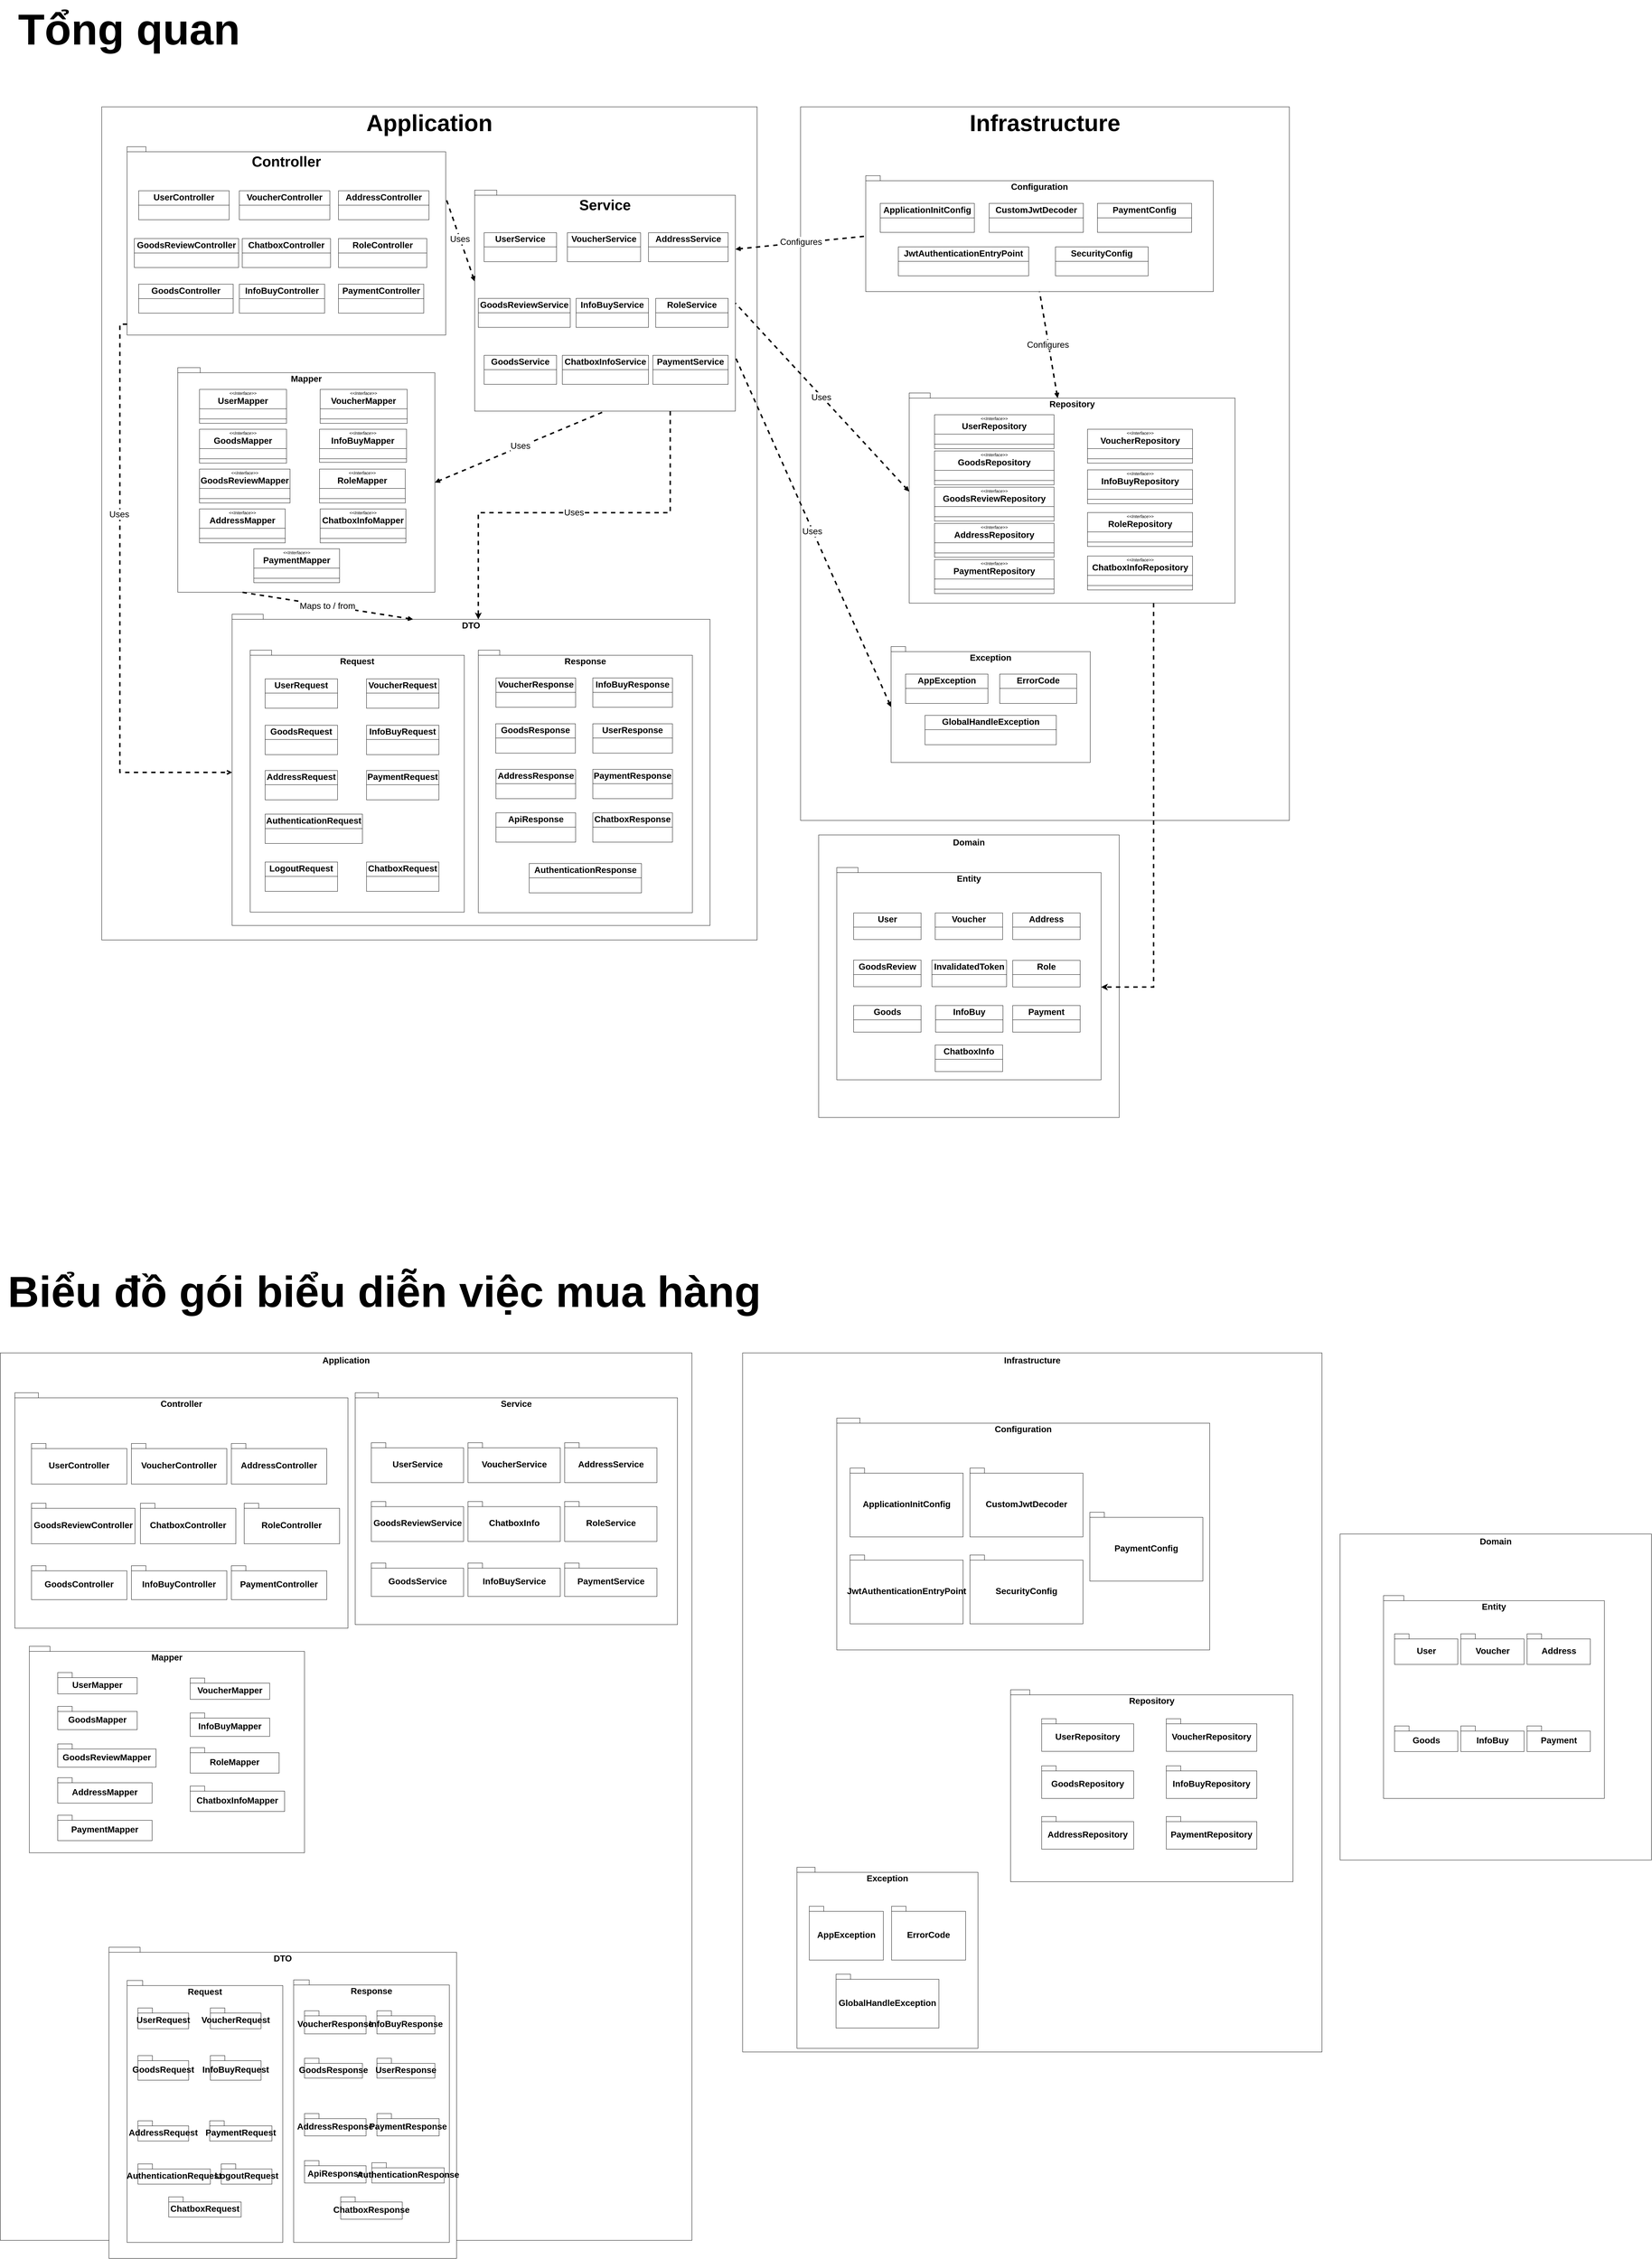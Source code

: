 <mxfile version="26.2.15">
  <diagram name="Trang-1" id="5ZuAhYpz-115ECPr_079">
    <mxGraphModel dx="4259" dy="2507" grid="1" gridSize="10" guides="1" tooltips="1" connect="1" arrows="1" fold="1" page="1" pageScale="1" pageWidth="827" pageHeight="1169" math="0" shadow="0">
      <root>
        <mxCell id="0" />
        <mxCell id="1" parent="0" />
        <mxCell id="uPNDVt0pAV8qcbmSIgeI-4" value="Application" style="rounded=0;whiteSpace=wrap;html=1;fontSize=64;fontStyle=1;verticalAlign=top;" parent="1" vertex="1">
          <mxGeometry x="-1340" y="-820" width="1810" height="2300" as="geometry" />
        </mxCell>
        <mxCell id="uPNDVt0pAV8qcbmSIgeI-5" value="Infrastructure" style="rounded=0;whiteSpace=wrap;html=1;fontSize=64;fontStyle=1;verticalAlign=top;" parent="1" vertex="1">
          <mxGeometry x="590" y="-820" width="1350" height="1970" as="geometry" />
        </mxCell>
        <mxCell id="9c7Lphumz_TT43BJqh4M-22" value="" style="group;fontSize=24;verticalAlign=top;" parent="1" vertex="1" connectable="0">
          <mxGeometry x="-980" y="600" width="1320" height="840" as="geometry" />
        </mxCell>
        <mxCell id="9c7Lphumz_TT43BJqh4M-23" value="DTO" style="shape=folder;fontStyle=1;spacingTop=10;tabWidth=40;tabHeight=14;tabPosition=left;html=1;whiteSpace=wrap;verticalAlign=top;fontSize=24;" parent="9c7Lphumz_TT43BJqh4M-22" vertex="1">
          <mxGeometry y="-19.23" width="1320" height="859.23" as="geometry" />
        </mxCell>
        <mxCell id="uPNDVt0pAV8qcbmSIgeI-3" value="" style="group;fontSize=24;" parent="9c7Lphumz_TT43BJqh4M-22" vertex="1" connectable="0">
          <mxGeometry x="50" y="80" width="591.25" height="723.16" as="geometry" />
        </mxCell>
        <mxCell id="9c7Lphumz_TT43BJqh4M-44" value="&lt;font&gt;Request&lt;/font&gt;" style="shape=folder;fontStyle=1;spacingTop=10;tabWidth=40;tabHeight=14;tabPosition=left;html=1;whiteSpace=wrap;verticalAlign=top;fontSize=24;" parent="uPNDVt0pAV8qcbmSIgeI-3" vertex="1">
          <mxGeometry width="591.25" height="723.16" as="geometry" />
        </mxCell>
        <mxCell id="OhR-fmjUL6oAYMsPHhbM-173" value="&lt;p style=&quot;margin:0px;margin-top:4px;text-align:center;&quot;&gt;&lt;span style=&quot;font-size: 24px; font-weight: 700;&quot;&gt;VoucherRequest&lt;/span&gt;&lt;/p&gt;&lt;hr size=&quot;1&quot; style=&quot;border-style:solid;&quot;&gt;&lt;div style=&quot;height:2px;&quot;&gt;&lt;/div&gt;" style="verticalAlign=top;align=left;overflow=fill;html=1;whiteSpace=wrap;" vertex="1" parent="uPNDVt0pAV8qcbmSIgeI-3">
          <mxGeometry x="321.25" y="79.177" width="200" height="80.964" as="geometry" />
        </mxCell>
        <mxCell id="OhR-fmjUL6oAYMsPHhbM-172" value="&lt;p style=&quot;margin:0px;margin-top:4px;text-align:center;&quot;&gt;&lt;span style=&quot;font-size: 24px; font-weight: 700;&quot;&gt;UserRequest&lt;/span&gt;&lt;/p&gt;&lt;hr size=&quot;1&quot; style=&quot;border-style:solid;&quot;&gt;&lt;div style=&quot;height:2px;&quot;&gt;&lt;/div&gt;" style="verticalAlign=top;align=left;overflow=fill;html=1;whiteSpace=wrap;" vertex="1" parent="uPNDVt0pAV8qcbmSIgeI-3">
          <mxGeometry x="41.25" y="79.177" width="200" height="80.964" as="geometry" />
        </mxCell>
        <mxCell id="OhR-fmjUL6oAYMsPHhbM-174" value="&lt;p style=&quot;margin:0px;margin-top:4px;text-align:center;&quot;&gt;&lt;span style=&quot;font-size: 24px; font-weight: 700;&quot;&gt;GoodsRequest&lt;/span&gt;&lt;/p&gt;&lt;hr size=&quot;1&quot; style=&quot;border-style:solid;&quot;&gt;&lt;div style=&quot;height:2px;&quot;&gt;&lt;/div&gt;" style="verticalAlign=top;align=left;overflow=fill;html=1;whiteSpace=wrap;" vertex="1" parent="uPNDVt0pAV8qcbmSIgeI-3">
          <mxGeometry x="41.25" y="207.373" width="200" height="80.964" as="geometry" />
        </mxCell>
        <mxCell id="OhR-fmjUL6oAYMsPHhbM-175" value="&lt;p style=&quot;margin:0px;margin-top:4px;text-align:center;&quot;&gt;&lt;span style=&quot;font-size: 24px; font-weight: 700;&quot;&gt;InfoBuyRequest&lt;/span&gt;&lt;/p&gt;&lt;hr size=&quot;1&quot; style=&quot;border-style:solid;&quot;&gt;&lt;div style=&quot;height:2px;&quot;&gt;&lt;/div&gt;" style="verticalAlign=top;align=left;overflow=fill;html=1;whiteSpace=wrap;" vertex="1" parent="uPNDVt0pAV8qcbmSIgeI-3">
          <mxGeometry x="321.25" y="207.373" width="200" height="80.964" as="geometry" />
        </mxCell>
        <mxCell id="OhR-fmjUL6oAYMsPHhbM-176" value="&lt;p style=&quot;margin:0px;margin-top:4px;text-align:center;&quot;&gt;&lt;span style=&quot;font-size: 24px; font-weight: 700;&quot;&gt;AddressRequest&lt;/span&gt;&lt;/p&gt;&lt;hr size=&quot;1&quot; style=&quot;border-style:solid;&quot;&gt;&lt;div style=&quot;height:2px;&quot;&gt;&lt;/div&gt;" style="verticalAlign=top;align=left;overflow=fill;html=1;whiteSpace=wrap;" vertex="1" parent="uPNDVt0pAV8qcbmSIgeI-3">
          <mxGeometry x="41.25" y="332.189" width="200" height="80.964" as="geometry" />
        </mxCell>
        <mxCell id="OhR-fmjUL6oAYMsPHhbM-177" value="&lt;p style=&quot;margin:0px;margin-top:4px;text-align:center;&quot;&gt;&lt;span style=&quot;font-size: 24px; font-weight: 700;&quot;&gt;PaymentRequest&lt;/span&gt;&lt;/p&gt;&lt;hr size=&quot;1&quot; style=&quot;border-style:solid;&quot;&gt;&lt;div style=&quot;height:2px;&quot;&gt;&lt;/div&gt;" style="verticalAlign=top;align=left;overflow=fill;html=1;whiteSpace=wrap;" vertex="1" parent="uPNDVt0pAV8qcbmSIgeI-3">
          <mxGeometry x="321.25" y="332.189" width="200" height="80.964" as="geometry" />
        </mxCell>
        <mxCell id="OhR-fmjUL6oAYMsPHhbM-181" value="&lt;p style=&quot;margin:0px;margin-top:4px;text-align:center;&quot;&gt;&lt;span style=&quot;font-size: 24px; font-weight: 700;&quot;&gt;AuthenticationRequest&lt;/span&gt;&lt;/p&gt;&lt;hr size=&quot;1&quot; style=&quot;border-style:solid;&quot;&gt;&lt;div style=&quot;height:2px;&quot;&gt;&lt;/div&gt;" style="verticalAlign=top;align=left;overflow=fill;html=1;whiteSpace=wrap;" vertex="1" parent="uPNDVt0pAV8qcbmSIgeI-3">
          <mxGeometry x="41.25" y="452.618" width="268.75" height="80.964" as="geometry" />
        </mxCell>
        <mxCell id="OhR-fmjUL6oAYMsPHhbM-182" value="&lt;p style=&quot;margin:0px;margin-top:4px;text-align:center;&quot;&gt;&lt;span style=&quot;font-size: 24px; font-weight: 700;&quot;&gt;LogoutRequest&lt;/span&gt;&lt;/p&gt;&lt;hr size=&quot;1&quot; style=&quot;border-style:solid;&quot;&gt;&lt;div style=&quot;height:2px;&quot;&gt;&lt;/div&gt;" style="verticalAlign=top;align=left;overflow=fill;html=1;whiteSpace=wrap;" vertex="1" parent="uPNDVt0pAV8qcbmSIgeI-3">
          <mxGeometry x="41.25" y="584.786" width="200" height="80.964" as="geometry" />
        </mxCell>
        <mxCell id="OhR-fmjUL6oAYMsPHhbM-183" value="&lt;p style=&quot;margin:0px;margin-top:4px;text-align:center;&quot;&gt;&lt;span style=&quot;font-size: 24px; font-weight: 700;&quot;&gt;ChatboxRequest&lt;/span&gt;&lt;/p&gt;&lt;hr size=&quot;1&quot; style=&quot;border-style:solid;&quot;&gt;&lt;div style=&quot;height:2px;&quot;&gt;&lt;/div&gt;" style="verticalAlign=top;align=left;overflow=fill;html=1;whiteSpace=wrap;" vertex="1" parent="uPNDVt0pAV8qcbmSIgeI-3">
          <mxGeometry x="321.25" y="584.786" width="200" height="80.964" as="geometry" />
        </mxCell>
        <mxCell id="OhR-fmjUL6oAYMsPHhbM-193" value="" style="group" vertex="1" connectable="0" parent="9c7Lphumz_TT43BJqh4M-22">
          <mxGeometry x="680.0" y="80.003" width="591.25" height="724.737" as="geometry" />
        </mxCell>
        <mxCell id="9c7Lphumz_TT43BJqh4M-46" value="&lt;font&gt;Response&lt;/font&gt;" style="shape=folder;fontStyle=1;spacingTop=10;tabWidth=40;tabHeight=14;tabPosition=left;html=1;whiteSpace=wrap;verticalAlign=top;fontSize=24;" parent="OhR-fmjUL6oAYMsPHhbM-193" vertex="1">
          <mxGeometry width="591.25" height="724.737" as="geometry" />
        </mxCell>
        <mxCell id="OhR-fmjUL6oAYMsPHhbM-184" value="&lt;p style=&quot;margin:0px;margin-top:4px;text-align:center;&quot;&gt;&lt;span style=&quot;font-size: 24px; font-weight: 700;&quot;&gt;VoucherResponse&lt;/span&gt;&lt;/p&gt;&lt;hr size=&quot;1&quot; style=&quot;border-style:solid;&quot;&gt;&lt;div style=&quot;height:2px;&quot;&gt;&lt;/div&gt;" style="verticalAlign=top;align=left;overflow=fill;html=1;whiteSpace=wrap;" vertex="1" parent="OhR-fmjUL6oAYMsPHhbM-193">
          <mxGeometry x="48.75" y="76.625" width="220" height="80.964" as="geometry" />
        </mxCell>
        <mxCell id="OhR-fmjUL6oAYMsPHhbM-185" value="&lt;p style=&quot;margin:0px;margin-top:4px;text-align:center;&quot;&gt;&lt;span style=&quot;font-size: 24px; font-weight: 700;&quot;&gt;InfoBuyResponse&lt;/span&gt;&lt;/p&gt;&lt;hr size=&quot;1&quot; style=&quot;border-style:solid;&quot;&gt;&lt;div style=&quot;height:2px;&quot;&gt;&lt;/div&gt;" style="verticalAlign=top;align=left;overflow=fill;html=1;whiteSpace=wrap;" vertex="1" parent="OhR-fmjUL6oAYMsPHhbM-193">
          <mxGeometry x="316.25" y="76.627" width="220" height="80.96" as="geometry" />
        </mxCell>
        <mxCell id="OhR-fmjUL6oAYMsPHhbM-186" value="&lt;p style=&quot;margin:0px;margin-top:4px;text-align:center;&quot;&gt;&lt;span style=&quot;font-size: 24px; font-weight: 700;&quot;&gt;GoodsResponse&lt;/span&gt;&lt;/p&gt;&lt;hr size=&quot;1&quot; style=&quot;border-style:solid;&quot;&gt;&lt;div style=&quot;height:2px;&quot;&gt;&lt;/div&gt;" style="verticalAlign=top;align=left;overflow=fill;html=1;whiteSpace=wrap;" vertex="1" parent="OhR-fmjUL6oAYMsPHhbM-193">
          <mxGeometry x="48.13" y="203.197" width="220" height="80.96" as="geometry" />
        </mxCell>
        <mxCell id="OhR-fmjUL6oAYMsPHhbM-187" value="&lt;p style=&quot;margin:0px;margin-top:4px;text-align:center;&quot;&gt;&lt;span style=&quot;font-size: 24px; font-weight: 700;&quot;&gt;UserResponse&lt;/span&gt;&lt;/p&gt;&lt;hr size=&quot;1&quot; style=&quot;border-style:solid;&quot;&gt;&lt;div style=&quot;height:2px;&quot;&gt;&lt;/div&gt;" style="verticalAlign=top;align=left;overflow=fill;html=1;whiteSpace=wrap;" vertex="1" parent="OhR-fmjUL6oAYMsPHhbM-193">
          <mxGeometry x="316.25" y="203.197" width="220" height="80.96" as="geometry" />
        </mxCell>
        <mxCell id="OhR-fmjUL6oAYMsPHhbM-188" value="&lt;p style=&quot;margin:0px;margin-top:4px;text-align:center;&quot;&gt;&lt;span style=&quot;font-size: 24px; font-weight: 700;&quot;&gt;AddressResponse&lt;/span&gt;&lt;/p&gt;&lt;hr size=&quot;1&quot; style=&quot;border-style:solid;&quot;&gt;&lt;div style=&quot;height:2px;&quot;&gt;&lt;/div&gt;" style="verticalAlign=top;align=left;overflow=fill;html=1;whiteSpace=wrap;" vertex="1" parent="OhR-fmjUL6oAYMsPHhbM-193">
          <mxGeometry x="48.75" y="328.947" width="220" height="80.96" as="geometry" />
        </mxCell>
        <mxCell id="OhR-fmjUL6oAYMsPHhbM-189" value="&lt;p style=&quot;margin:0px;margin-top:4px;text-align:center;&quot;&gt;&lt;span style=&quot;font-size: 24px; font-weight: 700;&quot;&gt;PaymentResponse&lt;/span&gt;&lt;/p&gt;&lt;hr size=&quot;1&quot; style=&quot;border-style:solid;&quot;&gt;&lt;div style=&quot;height:2px;&quot;&gt;&lt;/div&gt;" style="verticalAlign=top;align=left;overflow=fill;html=1;whiteSpace=wrap;" vertex="1" parent="OhR-fmjUL6oAYMsPHhbM-193">
          <mxGeometry x="316.25" y="328.947" width="220" height="80.96" as="geometry" />
        </mxCell>
        <mxCell id="OhR-fmjUL6oAYMsPHhbM-190" value="&lt;p style=&quot;margin:0px;margin-top:4px;text-align:center;&quot;&gt;&lt;span style=&quot;font-size: 24px; font-weight: 700;&quot;&gt;ApiResponse&lt;/span&gt;&lt;/p&gt;&lt;hr size=&quot;1&quot; style=&quot;border-style:solid;&quot;&gt;&lt;div style=&quot;height:2px;&quot;&gt;&lt;/div&gt;" style="verticalAlign=top;align=left;overflow=fill;html=1;whiteSpace=wrap;" vertex="1" parent="OhR-fmjUL6oAYMsPHhbM-193">
          <mxGeometry x="48.75" y="448.947" width="220" height="80.96" as="geometry" />
        </mxCell>
        <mxCell id="OhR-fmjUL6oAYMsPHhbM-191" value="&lt;p style=&quot;margin:0px;margin-top:4px;text-align:center;&quot;&gt;&lt;span style=&quot;font-size: 24px; font-weight: 700;&quot;&gt;AuthenticationResponse&lt;/span&gt;&lt;/p&gt;&lt;hr size=&quot;1&quot; style=&quot;border-style:solid;&quot;&gt;&lt;div style=&quot;height:2px;&quot;&gt;&lt;/div&gt;" style="verticalAlign=top;align=left;overflow=fill;html=1;whiteSpace=wrap;" vertex="1" parent="OhR-fmjUL6oAYMsPHhbM-193">
          <mxGeometry x="140.62" y="588.947" width="310" height="80.96" as="geometry" />
        </mxCell>
        <mxCell id="OhR-fmjUL6oAYMsPHhbM-192" value="&lt;p style=&quot;margin:0px;margin-top:4px;text-align:center;&quot;&gt;&lt;span style=&quot;font-size: 24px; font-weight: 700;&quot;&gt;ChatboxResponse&lt;/span&gt;&lt;/p&gt;&lt;hr size=&quot;1&quot; style=&quot;border-style:solid;&quot;&gt;&lt;div style=&quot;height:2px;&quot;&gt;&lt;/div&gt;" style="verticalAlign=top;align=left;overflow=fill;html=1;whiteSpace=wrap;" vertex="1" parent="OhR-fmjUL6oAYMsPHhbM-193">
          <mxGeometry x="316.25" y="448.947" width="220" height="80.96" as="geometry" />
        </mxCell>
        <mxCell id="9c7Lphumz_TT43BJqh4M-32" value="" style="group;fontSize=24;" parent="1" vertex="1" connectable="0">
          <mxGeometry x="770" y="-630" width="960" height="320" as="geometry" />
        </mxCell>
        <mxCell id="9c7Lphumz_TT43BJqh4M-33" value="Configuration" style="shape=folder;fontStyle=1;spacingTop=10;tabWidth=40;tabHeight=14;tabPosition=left;html=1;whiteSpace=wrap;verticalAlign=top;fontSize=24;" parent="9c7Lphumz_TT43BJqh4M-32" vertex="1">
          <mxGeometry width="960.0" height="320" as="geometry" />
        </mxCell>
        <mxCell id="OhR-fmjUL6oAYMsPHhbM-194" value="&lt;p style=&quot;margin:0px;margin-top:4px;text-align:center;&quot;&gt;&lt;span style=&quot;font-size: 24px; font-weight: 700;&quot;&gt;ApplicationInitConfig&lt;/span&gt;&lt;/p&gt;&lt;hr size=&quot;1&quot; style=&quot;border-style:solid;&quot;&gt;&lt;div style=&quot;height:2px;&quot;&gt;&lt;/div&gt;" style="verticalAlign=top;align=left;overflow=fill;html=1;whiteSpace=wrap;" vertex="1" parent="9c7Lphumz_TT43BJqh4M-32">
          <mxGeometry x="40" y="76.5" width="260" height="80" as="geometry" />
        </mxCell>
        <mxCell id="OhR-fmjUL6oAYMsPHhbM-195" value="&lt;p style=&quot;margin:0px;margin-top:4px;text-align:center;&quot;&gt;&lt;span style=&quot;font-size: 24px; font-weight: 700;&quot;&gt;CustomJwtDecoder&lt;/span&gt;&lt;/p&gt;&lt;hr size=&quot;1&quot; style=&quot;border-style:solid;&quot;&gt;&lt;div style=&quot;height:2px;&quot;&gt;&lt;/div&gt;" style="verticalAlign=top;align=left;overflow=fill;html=1;whiteSpace=wrap;" vertex="1" parent="9c7Lphumz_TT43BJqh4M-32">
          <mxGeometry x="341" y="76.5" width="260" height="80" as="geometry" />
        </mxCell>
        <mxCell id="OhR-fmjUL6oAYMsPHhbM-196" value="&lt;p style=&quot;margin:0px;margin-top:4px;text-align:center;&quot;&gt;&lt;span style=&quot;font-size: 24px; font-weight: 700;&quot;&gt;PaymentConfig&lt;/span&gt;&lt;/p&gt;&lt;hr size=&quot;1&quot; style=&quot;border-style:solid;&quot;&gt;&lt;div style=&quot;height:2px;&quot;&gt;&lt;/div&gt;" style="verticalAlign=top;align=left;overflow=fill;html=1;whiteSpace=wrap;" vertex="1" parent="9c7Lphumz_TT43BJqh4M-32">
          <mxGeometry x="640" y="76.5" width="260" height="80" as="geometry" />
        </mxCell>
        <mxCell id="OhR-fmjUL6oAYMsPHhbM-197" value="&lt;p style=&quot;margin:0px;margin-top:4px;text-align:center;&quot;&gt;&lt;span style=&quot;font-size: 24px; font-weight: 700;&quot;&gt;JwtAuthenticationEntryPoint&lt;/span&gt;&lt;/p&gt;&lt;hr size=&quot;1&quot; style=&quot;border-style:solid;&quot;&gt;&lt;div style=&quot;height:2px;&quot;&gt;&lt;/div&gt;" style="verticalAlign=top;align=left;overflow=fill;html=1;whiteSpace=wrap;" vertex="1" parent="9c7Lphumz_TT43BJqh4M-32">
          <mxGeometry x="90" y="196.5" width="360" height="80" as="geometry" />
        </mxCell>
        <mxCell id="OhR-fmjUL6oAYMsPHhbM-198" value="&lt;p style=&quot;margin:0px;margin-top:4px;text-align:center;&quot;&gt;&lt;span style=&quot;font-size: 24px; font-weight: 700;&quot;&gt;SecurityConfig&lt;/span&gt;&lt;/p&gt;&lt;hr size=&quot;1&quot; style=&quot;border-style:solid;&quot;&gt;&lt;div style=&quot;height:2px;&quot;&gt;&lt;/div&gt;" style="verticalAlign=top;align=left;overflow=fill;html=1;whiteSpace=wrap;" vertex="1" parent="9c7Lphumz_TT43BJqh4M-32">
          <mxGeometry x="524" y="196.5" width="256" height="80" as="geometry" />
        </mxCell>
        <mxCell id="6AY3xpXDXlioXL-E7vEY-7" value="" style="group;fontSize=24;" parent="1" vertex="1" connectable="0">
          <mxGeometry x="-1130" y="-100" width="710" height="620" as="geometry" />
        </mxCell>
        <mxCell id="6AY3xpXDXlioXL-E7vEY-8" value="Mapper" style="shape=folder;fontStyle=1;spacingTop=10;tabWidth=40;tabHeight=14;tabPosition=left;html=1;whiteSpace=wrap;verticalAlign=top;fontSize=24;" parent="6AY3xpXDXlioXL-E7vEY-7" vertex="1">
          <mxGeometry width="710.0" height="620" as="geometry" />
        </mxCell>
        <mxCell id="OhR-fmjUL6oAYMsPHhbM-153" value="&lt;p style=&quot;margin:0px;margin-top:4px;text-align:center;&quot;&gt;&lt;i&gt;&amp;lt;&amp;lt;Interface&amp;gt;&amp;gt;&lt;/i&gt;&lt;br&gt;&lt;span style=&quot;font-size: 24px; font-weight: 700;&quot;&gt;VoucherMapper&lt;/span&gt;&lt;/p&gt;&lt;hr size=&quot;1&quot; style=&quot;border-style:solid;&quot;&gt;&lt;p style=&quot;margin:0px;margin-left:4px;&quot;&gt;&lt;br&gt;&lt;/p&gt;&lt;hr size=&quot;1&quot; style=&quot;border-style:solid;&quot;&gt;&lt;p style=&quot;margin:0px;margin-left:4px;&quot;&gt;&lt;br&gt;&lt;/p&gt;" style="verticalAlign=top;align=left;overflow=fill;html=1;whiteSpace=wrap;" vertex="1" parent="6AY3xpXDXlioXL-E7vEY-7">
          <mxGeometry x="393.23" y="60" width="240.31" height="93.69" as="geometry" />
        </mxCell>
        <mxCell id="OhR-fmjUL6oAYMsPHhbM-115" value="&lt;p style=&quot;margin:0px;margin-top:4px;text-align:center;&quot;&gt;&lt;i&gt;&amp;lt;&amp;lt;Interface&amp;gt;&amp;gt;&lt;/i&gt;&lt;br&gt;&lt;span style=&quot;font-size: 24px; font-weight: 700;&quot;&gt;UserMapper&lt;/span&gt;&lt;/p&gt;&lt;hr size=&quot;1&quot; style=&quot;border-style:solid;&quot;&gt;&lt;p style=&quot;margin:0px;margin-left:4px;&quot;&gt;&lt;br&gt;&lt;/p&gt;&lt;hr size=&quot;1&quot; style=&quot;border-style:solid;&quot;&gt;&lt;p style=&quot;margin:0px;margin-left:4px;&quot;&gt;&lt;br&gt;&lt;/p&gt;" style="verticalAlign=top;align=left;overflow=fill;html=1;whiteSpace=wrap;" vertex="1" parent="6AY3xpXDXlioXL-E7vEY-7">
          <mxGeometry x="60" y="60" width="240.31" height="93.64" as="geometry" />
        </mxCell>
        <mxCell id="OhR-fmjUL6oAYMsPHhbM-154" value="&lt;p style=&quot;margin:0px;margin-top:4px;text-align:center;&quot;&gt;&lt;i&gt;&amp;lt;&amp;lt;Interface&amp;gt;&amp;gt;&lt;/i&gt;&lt;br&gt;&lt;span style=&quot;font-size: 24px; font-weight: 700;&quot;&gt;GoodsMapper&lt;/span&gt;&lt;/p&gt;&lt;hr size=&quot;1&quot; style=&quot;border-style:solid;&quot;&gt;&lt;p style=&quot;margin:0px;margin-left:4px;&quot;&gt;&lt;br&gt;&lt;/p&gt;&lt;hr size=&quot;1&quot; style=&quot;border-style:solid;&quot;&gt;&lt;p style=&quot;margin:0px;margin-left:4px;&quot;&gt;&lt;br&gt;&lt;/p&gt;" style="verticalAlign=top;align=left;overflow=fill;html=1;whiteSpace=wrap;" vertex="1" parent="6AY3xpXDXlioXL-E7vEY-7">
          <mxGeometry x="60.0" y="170" width="240.31" height="93.64" as="geometry" />
        </mxCell>
        <mxCell id="OhR-fmjUL6oAYMsPHhbM-155" value="&lt;p style=&quot;margin:0px;margin-top:4px;text-align:center;&quot;&gt;&lt;i&gt;&amp;lt;&amp;lt;Interface&amp;gt;&amp;gt;&lt;/i&gt;&lt;br&gt;&lt;span style=&quot;font-size: 24px; font-weight: 700;&quot;&gt;InfoBuyMapper&lt;/span&gt;&lt;/p&gt;&lt;hr size=&quot;1&quot; style=&quot;border-style:solid;&quot;&gt;&lt;p style=&quot;margin:0px;margin-left:4px;&quot;&gt;&lt;br&gt;&lt;/p&gt;&lt;hr size=&quot;1&quot; style=&quot;border-style:solid;&quot;&gt;&lt;p style=&quot;margin:0px;margin-left:4px;&quot;&gt;&lt;br&gt;&lt;/p&gt;" style="verticalAlign=top;align=left;overflow=fill;html=1;whiteSpace=wrap;" vertex="1" parent="6AY3xpXDXlioXL-E7vEY-7">
          <mxGeometry x="391.46" y="170" width="240.31" height="91.42" as="geometry" />
        </mxCell>
        <mxCell id="OhR-fmjUL6oAYMsPHhbM-156" value="&lt;p style=&quot;margin:0px;margin-top:4px;text-align:center;&quot;&gt;&lt;i&gt;&amp;lt;&amp;lt;Interface&amp;gt;&amp;gt;&lt;/i&gt;&lt;br&gt;&lt;span style=&quot;font-size: 24px; font-weight: 700;&quot;&gt;GoodsReviewMapper&lt;/span&gt;&lt;/p&gt;&lt;hr size=&quot;1&quot; style=&quot;border-style:solid;&quot;&gt;&lt;p style=&quot;margin:0px;margin-left:4px;&quot;&gt;&lt;br&gt;&lt;/p&gt;&lt;hr size=&quot;1&quot; style=&quot;border-style:solid;&quot;&gt;&lt;p style=&quot;margin:0px;margin-left:4px;&quot;&gt;&lt;br&gt;&lt;/p&gt;" style="verticalAlign=top;align=left;overflow=fill;html=1;whiteSpace=wrap;" vertex="1" parent="6AY3xpXDXlioXL-E7vEY-7">
          <mxGeometry x="60" y="280" width="250" height="93.64" as="geometry" />
        </mxCell>
        <mxCell id="OhR-fmjUL6oAYMsPHhbM-157" value="&lt;p style=&quot;margin:0px;margin-top:4px;text-align:center;&quot;&gt;&lt;i&gt;&amp;lt;&amp;lt;Interface&amp;gt;&amp;gt;&lt;/i&gt;&lt;br&gt;&lt;span style=&quot;font-size: 24px; font-weight: 700;&quot;&gt;RoleMapper&lt;/span&gt;&lt;/p&gt;&lt;hr size=&quot;1&quot; style=&quot;border-style:solid;&quot;&gt;&lt;p style=&quot;margin:0px;margin-left:4px;&quot;&gt;&lt;br&gt;&lt;/p&gt;&lt;hr size=&quot;1&quot; style=&quot;border-style:solid;&quot;&gt;&lt;p style=&quot;margin:0px;margin-left:4px;&quot;&gt;&lt;br&gt;&lt;/p&gt;" style="verticalAlign=top;align=left;overflow=fill;html=1;whiteSpace=wrap;" vertex="1" parent="6AY3xpXDXlioXL-E7vEY-7">
          <mxGeometry x="391.46" y="280" width="236.77" height="93.64" as="geometry" />
        </mxCell>
        <mxCell id="OhR-fmjUL6oAYMsPHhbM-158" value="&lt;p style=&quot;margin:0px;margin-top:4px;text-align:center;&quot;&gt;&lt;i&gt;&amp;lt;&amp;lt;Interface&amp;gt;&amp;gt;&lt;/i&gt;&lt;br&gt;&lt;span style=&quot;font-size: 24px; font-weight: 700;&quot;&gt;AddressMapper&lt;/span&gt;&lt;/p&gt;&lt;hr size=&quot;1&quot; style=&quot;border-style:solid;&quot;&gt;&lt;p style=&quot;margin:0px;margin-left:4px;&quot;&gt;&lt;br&gt;&lt;/p&gt;&lt;hr size=&quot;1&quot; style=&quot;border-style:solid;&quot;&gt;&lt;p style=&quot;margin:0px;margin-left:4px;&quot;&gt;&lt;br&gt;&lt;/p&gt;" style="verticalAlign=top;align=left;overflow=fill;html=1;whiteSpace=wrap;" vertex="1" parent="6AY3xpXDXlioXL-E7vEY-7">
          <mxGeometry x="60" y="390" width="236.77" height="93.64" as="geometry" />
        </mxCell>
        <mxCell id="OhR-fmjUL6oAYMsPHhbM-159" value="&lt;p style=&quot;margin:0px;margin-top:4px;text-align:center;&quot;&gt;&lt;i&gt;&amp;lt;&amp;lt;Interface&amp;gt;&amp;gt;&lt;/i&gt;&lt;br&gt;&lt;span style=&quot;font-size: 24px; font-weight: 700;&quot;&gt;ChatboxInfoMapper&lt;/span&gt;&lt;/p&gt;&lt;hr size=&quot;1&quot; style=&quot;border-style:solid;&quot;&gt;&lt;p style=&quot;margin:0px;margin-left:4px;&quot;&gt;&lt;br&gt;&lt;/p&gt;&lt;hr size=&quot;1&quot; style=&quot;border-style:solid;&quot;&gt;&lt;p style=&quot;margin:0px;margin-left:4px;&quot;&gt;&lt;br&gt;&lt;/p&gt;" style="verticalAlign=top;align=left;overflow=fill;html=1;whiteSpace=wrap;" vertex="1" parent="6AY3xpXDXlioXL-E7vEY-7">
          <mxGeometry x="393.23" y="390" width="236.77" height="93.64" as="geometry" />
        </mxCell>
        <mxCell id="OhR-fmjUL6oAYMsPHhbM-160" value="&lt;p style=&quot;margin:0px;margin-top:4px;text-align:center;&quot;&gt;&lt;i&gt;&amp;lt;&amp;lt;Interface&amp;gt;&amp;gt;&lt;/i&gt;&lt;br&gt;&lt;span style=&quot;font-size: 24px; font-weight: 700;&quot;&gt;PaymentMapper&lt;/span&gt;&lt;/p&gt;&lt;hr size=&quot;1&quot; style=&quot;border-style:solid;&quot;&gt;&lt;p style=&quot;margin:0px;margin-left:4px;&quot;&gt;&lt;br&gt;&lt;/p&gt;&lt;hr size=&quot;1&quot; style=&quot;border-style:solid;&quot;&gt;&lt;p style=&quot;margin:0px;margin-left:4px;&quot;&gt;&lt;br&gt;&lt;/p&gt;" style="verticalAlign=top;align=left;overflow=fill;html=1;whiteSpace=wrap;" vertex="1" parent="6AY3xpXDXlioXL-E7vEY-7">
          <mxGeometry x="210.0" y="500" width="236.77" height="93.64" as="geometry" />
        </mxCell>
        <mxCell id="6AY3xpXDXlioXL-E7vEY-32" value="" style="group;fontSize=40;" parent="1" vertex="1" connectable="0">
          <mxGeometry x="-1270" y="-710" width="880" height="520" as="geometry" />
        </mxCell>
        <mxCell id="6AY3xpXDXlioXL-E7vEY-33" value="Controller" style="shape=folder;fontStyle=1;spacingTop=10;tabWidth=40;tabHeight=14;tabPosition=left;html=1;whiteSpace=wrap;verticalAlign=top;fontSize=40;" parent="6AY3xpXDXlioXL-E7vEY-32" vertex="1">
          <mxGeometry width="880.0" height="520" as="geometry" />
        </mxCell>
        <mxCell id="OhR-fmjUL6oAYMsPHhbM-113" value="&lt;p style=&quot;margin:0px;margin-top:4px;text-align:center;&quot;&gt;&lt;span style=&quot;font-size: 24px; font-weight: 700; background-color: transparent; color: light-dark(rgb(0, 0, 0), rgb(255, 255, 255));&quot;&gt;UserController&lt;/span&gt;&lt;/p&gt;&lt;hr size=&quot;1&quot; style=&quot;border-style:solid;&quot;&gt;&lt;div style=&quot;height:2px;&quot;&gt;&lt;/div&gt;" style="verticalAlign=top;align=left;overflow=fill;html=1;whiteSpace=wrap;" vertex="1" parent="6AY3xpXDXlioXL-E7vEY-32">
          <mxGeometry x="32" y="121.63" width="250" height="80" as="geometry" />
        </mxCell>
        <mxCell id="OhR-fmjUL6oAYMsPHhbM-116" value="&lt;p style=&quot;margin:0px;margin-top:4px;text-align:center;&quot;&gt;&lt;span style=&quot;font-size: 24px; font-weight: 700; background-color: transparent; color: light-dark(rgb(0, 0, 0), rgb(255, 255, 255));&quot;&gt;VoucherController&lt;/span&gt;&lt;/p&gt;&lt;hr size=&quot;1&quot; style=&quot;border-style:solid;&quot;&gt;&lt;div style=&quot;height:2px;&quot;&gt;&lt;/div&gt;" style="verticalAlign=top;align=left;overflow=fill;html=1;whiteSpace=wrap;" vertex="1" parent="6AY3xpXDXlioXL-E7vEY-32">
          <mxGeometry x="310" y="121.63" width="250" height="80" as="geometry" />
        </mxCell>
        <mxCell id="OhR-fmjUL6oAYMsPHhbM-127" value="&lt;p style=&quot;margin:0px;margin-top:4px;text-align:center;&quot;&gt;&lt;span style=&quot;font-size: 24px; font-weight: 700; background-color: transparent; color: light-dark(rgb(0, 0, 0), rgb(255, 255, 255));&quot;&gt;AddressController&lt;/span&gt;&lt;/p&gt;&lt;hr size=&quot;1&quot; style=&quot;border-style:solid;&quot;&gt;&lt;div style=&quot;height:2px;&quot;&gt;&lt;/div&gt;" style="verticalAlign=top;align=left;overflow=fill;html=1;whiteSpace=wrap;" vertex="1" parent="6AY3xpXDXlioXL-E7vEY-32">
          <mxGeometry x="583.8" y="121.63" width="250" height="80" as="geometry" />
        </mxCell>
        <mxCell id="OhR-fmjUL6oAYMsPHhbM-128" value="&lt;p style=&quot;margin:0px;margin-top:4px;text-align:center;&quot;&gt;&lt;span style=&quot;font-size: 24px; font-weight: 700;&quot;&gt;GoodsReviewController&lt;/span&gt;&lt;/p&gt;&lt;hr size=&quot;1&quot; style=&quot;border-style:solid;&quot;&gt;&lt;div style=&quot;height:2px;&quot;&gt;&lt;/div&gt;" style="verticalAlign=top;align=left;overflow=fill;html=1;whiteSpace=wrap;" vertex="1" parent="6AY3xpXDXlioXL-E7vEY-32">
          <mxGeometry x="20" y="253.59" width="288" height="80" as="geometry" />
        </mxCell>
        <mxCell id="OhR-fmjUL6oAYMsPHhbM-139" value="&lt;p style=&quot;margin:0px;margin-top:4px;text-align:center;&quot;&gt;&lt;span style=&quot;font-size: 24px; font-weight: 700;&quot;&gt;ChatboxController&lt;/span&gt;&lt;/p&gt;&lt;hr size=&quot;1&quot; style=&quot;border-style:solid;&quot;&gt;&lt;div style=&quot;height:2px;&quot;&gt;&lt;/div&gt;" style="verticalAlign=top;align=left;overflow=fill;html=1;whiteSpace=wrap;" vertex="1" parent="6AY3xpXDXlioXL-E7vEY-32">
          <mxGeometry x="318.05" y="253.59" width="243.9" height="80" as="geometry" />
        </mxCell>
        <mxCell id="OhR-fmjUL6oAYMsPHhbM-140" value="&lt;p style=&quot;margin:0px;margin-top:4px;text-align:center;&quot;&gt;&lt;span style=&quot;font-size: 24px; font-weight: 700;&quot;&gt;RoleController&lt;/span&gt;&lt;/p&gt;&lt;hr size=&quot;1&quot; style=&quot;border-style:solid;&quot;&gt;&lt;div style=&quot;height:2px;&quot;&gt;&lt;/div&gt;" style="verticalAlign=top;align=left;overflow=fill;html=1;whiteSpace=wrap;" vertex="1" parent="6AY3xpXDXlioXL-E7vEY-32">
          <mxGeometry x="583.8" y="253.59" width="243.9" height="80" as="geometry" />
        </mxCell>
        <mxCell id="OhR-fmjUL6oAYMsPHhbM-141" value="&lt;p style=&quot;margin:0px;margin-top:4px;text-align:center;&quot;&gt;&lt;span style=&quot;font-size: 24px; font-weight: 700;&quot;&gt;GoodsController&lt;/span&gt;&lt;/p&gt;&lt;hr size=&quot;1&quot; style=&quot;border-style:solid;&quot;&gt;&lt;div style=&quot;height:2px;&quot;&gt;&lt;/div&gt;" style="verticalAlign=top;align=left;overflow=fill;html=1;whiteSpace=wrap;" vertex="1" parent="6AY3xpXDXlioXL-E7vEY-32">
          <mxGeometry x="32" y="379.5" width="261" height="80" as="geometry" />
        </mxCell>
        <mxCell id="OhR-fmjUL6oAYMsPHhbM-142" value="&lt;p style=&quot;margin:0px;margin-top:4px;text-align:center;&quot;&gt;&lt;span style=&quot;font-size: 24px; font-weight: 700;&quot;&gt;InfoBuyController&lt;/span&gt;&lt;/p&gt;&lt;hr size=&quot;1&quot; style=&quot;border-style:solid;&quot;&gt;&lt;div style=&quot;height:2px;&quot;&gt;&lt;/div&gt;" style="verticalAlign=top;align=left;overflow=fill;html=1;whiteSpace=wrap;" vertex="1" parent="6AY3xpXDXlioXL-E7vEY-32">
          <mxGeometry x="310" y="379.5" width="235.5" height="80" as="geometry" />
        </mxCell>
        <mxCell id="OhR-fmjUL6oAYMsPHhbM-143" value="&lt;p style=&quot;margin:0px;margin-top:4px;text-align:center;&quot;&gt;&lt;span style=&quot;font-size: 24px; font-weight: 700;&quot;&gt;PaymentController&lt;/span&gt;&lt;/p&gt;&lt;hr size=&quot;1&quot; style=&quot;border-style:solid;&quot;&gt;&lt;div style=&quot;height:2px;&quot;&gt;&lt;/div&gt;" style="verticalAlign=top;align=left;overflow=fill;html=1;whiteSpace=wrap;" vertex="1" parent="6AY3xpXDXlioXL-E7vEY-32">
          <mxGeometry x="583.8" y="379.5" width="235.5" height="80" as="geometry" />
        </mxCell>
        <mxCell id="6AY3xpXDXlioXL-E7vEY-42" value="" style="group;fontSize=40;" parent="1" vertex="1" connectable="0">
          <mxGeometry x="-310" y="-590" width="720" height="610" as="geometry" />
        </mxCell>
        <mxCell id="6AY3xpXDXlioXL-E7vEY-43" value="&lt;font style=&quot;font-size: 40px;&quot;&gt;Service&lt;/font&gt;" style="shape=folder;fontStyle=1;spacingTop=10;tabWidth=40;tabHeight=14;tabPosition=left;html=1;whiteSpace=wrap;verticalAlign=top;fontSize=24;" parent="6AY3xpXDXlioXL-E7vEY-42" vertex="1">
          <mxGeometry width="720.0" height="610.0" as="geometry" />
        </mxCell>
        <mxCell id="OhR-fmjUL6oAYMsPHhbM-145" value="&lt;p style=&quot;margin:0px;margin-top:4px;text-align:center;&quot;&gt;&lt;span style=&quot;font-size: 24px; font-weight: 700;&quot;&gt;UserService&lt;/span&gt;&lt;/p&gt;&lt;hr size=&quot;1&quot; style=&quot;border-style:solid;&quot;&gt;&lt;div style=&quot;height:2px;&quot;&gt;&lt;/div&gt;" style="verticalAlign=top;align=left;overflow=fill;html=1;whiteSpace=wrap;" vertex="1" parent="6AY3xpXDXlioXL-E7vEY-42">
          <mxGeometry x="26.09" y="117.49" width="200" height="80" as="geometry" />
        </mxCell>
        <mxCell id="OhR-fmjUL6oAYMsPHhbM-146" value="&lt;p style=&quot;margin:0px;margin-top:4px;text-align:center;&quot;&gt;&lt;span style=&quot;font-size: 24px; font-weight: 700;&quot;&gt;VoucherService&lt;/span&gt;&lt;/p&gt;&lt;hr size=&quot;1&quot; style=&quot;border-style:solid;&quot;&gt;&lt;div style=&quot;height:2px;&quot;&gt;&lt;/div&gt;" style="verticalAlign=top;align=left;overflow=fill;html=1;whiteSpace=wrap;" vertex="1" parent="6AY3xpXDXlioXL-E7vEY-42">
          <mxGeometry x="256" y="117.49" width="202.18" height="80" as="geometry" />
        </mxCell>
        <mxCell id="OhR-fmjUL6oAYMsPHhbM-144" value="&lt;p style=&quot;margin:0px;margin-top:4px;text-align:center;&quot;&gt;&lt;span style=&quot;font-size: 24px; font-weight: 700;&quot;&gt;AddressService&lt;/span&gt;&lt;/p&gt;&lt;hr size=&quot;1&quot; style=&quot;border-style:solid;&quot;&gt;&lt;div style=&quot;height:2px;&quot;&gt;&lt;/div&gt;" style="verticalAlign=top;align=left;overflow=fill;html=1;whiteSpace=wrap;" vertex="1" parent="6AY3xpXDXlioXL-E7vEY-42">
          <mxGeometry x="480" y="117.49" width="220" height="80" as="geometry" />
        </mxCell>
        <mxCell id="OhR-fmjUL6oAYMsPHhbM-147" value="&lt;p style=&quot;margin:0px;margin-top:4px;text-align:center;&quot;&gt;&lt;span style=&quot;font-size: 24px; font-weight: 700;&quot;&gt;GoodsReviewService&lt;/span&gt;&lt;/p&gt;&lt;hr size=&quot;1&quot; style=&quot;border-style:solid;&quot;&gt;&lt;div style=&quot;height:2px;&quot;&gt;&lt;/div&gt;" style="verticalAlign=top;align=left;overflow=fill;html=1;whiteSpace=wrap;" vertex="1" parent="6AY3xpXDXlioXL-E7vEY-42">
          <mxGeometry x="10" y="298.82" width="253.91" height="80" as="geometry" />
        </mxCell>
        <mxCell id="OhR-fmjUL6oAYMsPHhbM-148" value="&lt;p style=&quot;margin:0px;margin-top:4px;text-align:center;&quot;&gt;&lt;span style=&quot;font-size: 24px; font-weight: 700;&quot;&gt;ChatboxInfoService&lt;/span&gt;&lt;/p&gt;&lt;hr size=&quot;1&quot; style=&quot;border-style:solid;&quot;&gt;&lt;div style=&quot;height:2px;&quot;&gt;&lt;/div&gt;" style="verticalAlign=top;align=left;overflow=fill;html=1;whiteSpace=wrap;" vertex="1" parent="6AY3xpXDXlioXL-E7vEY-42">
          <mxGeometry x="242.09" y="456.04" width="237.91" height="80" as="geometry" />
        </mxCell>
        <mxCell id="OhR-fmjUL6oAYMsPHhbM-149" value="&lt;p style=&quot;margin:0px;margin-top:4px;text-align:center;&quot;&gt;&lt;span style=&quot;font-size: 24px; font-weight: 700;&quot;&gt;InfoBuyService&lt;/span&gt;&lt;/p&gt;&lt;hr size=&quot;1&quot; style=&quot;border-style:solid;&quot;&gt;&lt;div style=&quot;height:2px;&quot;&gt;&lt;/div&gt;" style="verticalAlign=top;align=left;overflow=fill;html=1;whiteSpace=wrap;" vertex="1" parent="6AY3xpXDXlioXL-E7vEY-42">
          <mxGeometry x="280" y="298.82" width="200" height="80" as="geometry" />
        </mxCell>
        <mxCell id="OhR-fmjUL6oAYMsPHhbM-150" value="&lt;p style=&quot;margin:0px;margin-top:4px;text-align:center;&quot;&gt;&lt;span style=&quot;font-size: 24px; font-weight: 700;&quot;&gt;RoleService&lt;/span&gt;&lt;/p&gt;&lt;hr size=&quot;1&quot; style=&quot;border-style:solid;&quot;&gt;&lt;div style=&quot;height:2px;&quot;&gt;&lt;/div&gt;" style="verticalAlign=top;align=left;overflow=fill;html=1;whiteSpace=wrap;" vertex="1" parent="6AY3xpXDXlioXL-E7vEY-42">
          <mxGeometry x="500" y="298.82" width="200" height="80" as="geometry" />
        </mxCell>
        <mxCell id="OhR-fmjUL6oAYMsPHhbM-151" value="&lt;p style=&quot;margin:0px;margin-top:4px;text-align:center;&quot;&gt;&lt;span style=&quot;font-size: 24px; font-weight: 700;&quot;&gt;GoodsService&lt;/span&gt;&lt;/p&gt;&lt;hr size=&quot;1&quot; style=&quot;border-style:solid;&quot;&gt;&lt;div style=&quot;height:2px;&quot;&gt;&lt;/div&gt;" style="verticalAlign=top;align=left;overflow=fill;html=1;whiteSpace=wrap;" vertex="1" parent="6AY3xpXDXlioXL-E7vEY-42">
          <mxGeometry x="26.09" y="456.04" width="200" height="80" as="geometry" />
        </mxCell>
        <mxCell id="OhR-fmjUL6oAYMsPHhbM-152" value="&lt;p style=&quot;margin:0px;margin-top:4px;text-align:center;&quot;&gt;&lt;span style=&quot;font-size: 24px; font-weight: 700;&quot;&gt;PaymentService&lt;/span&gt;&lt;/p&gt;&lt;hr size=&quot;1&quot; style=&quot;border-style:solid;&quot;&gt;&lt;div style=&quot;height:2px;&quot;&gt;&lt;/div&gt;" style="verticalAlign=top;align=left;overflow=fill;html=1;whiteSpace=wrap;" vertex="1" parent="6AY3xpXDXlioXL-E7vEY-42">
          <mxGeometry x="492.09" y="456.04" width="207.91" height="80" as="geometry" />
        </mxCell>
        <mxCell id="AuctZN3Iu7-GvN7yatH9-28" value="" style="endArrow=none;endSize=12;dashed=1;html=1;rounded=0;exitX=0;exitY=0;exitDx=0;exitDy=252.0;exitPerimeter=0;entryX=0;entryY=0;entryDx=880.0;entryDy=140.5;entryPerimeter=0;fontSize=24;strokeWidth=4;endFill=0;startArrow=open;startFill=0;" parent="1" source="6AY3xpXDXlioXL-E7vEY-43" target="6AY3xpXDXlioXL-E7vEY-33" edge="1">
          <mxGeometry width="160" relative="1" as="geometry">
            <mxPoint x="50" y="1682" as="sourcePoint" />
            <mxPoint x="360" y="1873" as="targetPoint" />
          </mxGeometry>
        </mxCell>
        <mxCell id="uPNDVt0pAV8qcbmSIgeI-11" value="&lt;font&gt;Uses&lt;/font&gt;" style="edgeLabel;html=1;align=center;verticalAlign=middle;resizable=0;points=[];fontSize=24;" parent="AuctZN3Iu7-GvN7yatH9-28" vertex="1" connectable="0">
          <mxGeometry x="0.013" y="1" relative="1" as="geometry">
            <mxPoint as="offset" />
          </mxGeometry>
        </mxCell>
        <mxCell id="uPNDVt0pAV8qcbmSIgeI-7" value="" style="group;fontSize=24;" parent="1" vertex="1" connectable="0">
          <mxGeometry x="640" y="1190" width="830" height="780" as="geometry" />
        </mxCell>
        <mxCell id="uPNDVt0pAV8qcbmSIgeI-6" value="Domain" style="rounded=0;whiteSpace=wrap;html=1;fontSize=24;fontStyle=1;verticalAlign=top;" parent="uPNDVt0pAV8qcbmSIgeI-7" vertex="1">
          <mxGeometry width="830" height="780.0" as="geometry" />
        </mxCell>
        <mxCell id="9c7Lphumz_TT43BJqh4M-19" value="" style="group;fontSize=24;" parent="uPNDVt0pAV8qcbmSIgeI-7" vertex="1" connectable="0">
          <mxGeometry x="50" y="90" width="730" height="586.09" as="geometry" />
        </mxCell>
        <mxCell id="9c7Lphumz_TT43BJqh4M-1" value="Entity" style="shape=folder;fontStyle=1;spacingTop=10;tabWidth=40;tabHeight=14;tabPosition=left;html=1;whiteSpace=wrap;verticalAlign=top;fontSize=24;" parent="9c7Lphumz_TT43BJqh4M-19" vertex="1">
          <mxGeometry width="730" height="586.09" as="geometry" />
        </mxCell>
        <mxCell id="OhR-fmjUL6oAYMsPHhbM-211" value="&lt;p style=&quot;margin:0px;margin-top:4px;text-align:center;&quot;&gt;&lt;span style=&quot;font-size: 24px; font-weight: 700;&quot;&gt;User&lt;/span&gt;&lt;/p&gt;&lt;hr size=&quot;1&quot; style=&quot;border-style:solid;&quot;&gt;&lt;div style=&quot;height:2px;&quot;&gt;&lt;/div&gt;" style="verticalAlign=top;align=left;overflow=fill;html=1;whiteSpace=wrap;" vertex="1" parent="9c7Lphumz_TT43BJqh4M-19">
          <mxGeometry x="46.5" y="125.411" width="186.25" height="73.442" as="geometry" />
        </mxCell>
        <mxCell id="OhR-fmjUL6oAYMsPHhbM-212" value="&lt;p style=&quot;margin:0px;margin-top:4px;text-align:center;&quot;&gt;&lt;span style=&quot;font-size: 24px; font-weight: 700;&quot;&gt;Voucher&lt;/span&gt;&lt;/p&gt;&lt;hr size=&quot;1&quot; style=&quot;border-style:solid;&quot;&gt;&lt;div style=&quot;height:2px;&quot;&gt;&lt;/div&gt;" style="verticalAlign=top;align=left;overflow=fill;html=1;whiteSpace=wrap;" vertex="1" parent="9c7Lphumz_TT43BJqh4M-19">
          <mxGeometry x="271.88" y="125.411" width="186.25" height="73.442" as="geometry" />
        </mxCell>
        <mxCell id="OhR-fmjUL6oAYMsPHhbM-213" value="&lt;p style=&quot;margin:0px;margin-top:4px;text-align:center;&quot;&gt;&lt;span style=&quot;font-size: 24px; font-weight: 700;&quot;&gt;Address&lt;/span&gt;&lt;/p&gt;&lt;hr size=&quot;1&quot; style=&quot;border-style:solid;&quot;&gt;&lt;div style=&quot;height:2px;&quot;&gt;&lt;/div&gt;" style="verticalAlign=top;align=left;overflow=fill;html=1;whiteSpace=wrap;" vertex="1" parent="9c7Lphumz_TT43BJqh4M-19">
          <mxGeometry x="485.9" y="125.411" width="186.25" height="73.442" as="geometry" />
        </mxCell>
        <mxCell id="OhR-fmjUL6oAYMsPHhbM-214" value="&lt;p style=&quot;margin:0px;margin-top:4px;text-align:center;&quot;&gt;&lt;span style=&quot;font-size: 24px; font-weight: 700;&quot;&gt;GoodsReview&lt;/span&gt;&lt;/p&gt;&lt;hr size=&quot;1&quot; style=&quot;border-style:solid;&quot;&gt;&lt;div style=&quot;height:2px;&quot;&gt;&lt;/div&gt;" style="verticalAlign=top;align=left;overflow=fill;html=1;whiteSpace=wrap;" vertex="1" parent="9c7Lphumz_TT43BJqh4M-19">
          <mxGeometry x="46.5" y="255.54" width="186.25" height="73.442" as="geometry" />
        </mxCell>
        <mxCell id="OhR-fmjUL6oAYMsPHhbM-215" value="&lt;p style=&quot;margin:0px;margin-top:4px;text-align:center;&quot;&gt;&lt;span style=&quot;font-size: 24px; font-weight: 700;&quot;&gt;InvalidatedToken&lt;/span&gt;&lt;/p&gt;&lt;hr size=&quot;1&quot; style=&quot;border-style:solid;&quot;&gt;&lt;div style=&quot;height:2px;&quot;&gt;&lt;/div&gt;" style="verticalAlign=top;align=left;overflow=fill;html=1;whiteSpace=wrap;" vertex="1" parent="9c7Lphumz_TT43BJqh4M-19">
          <mxGeometry x="262.75" y="255.54" width="206.25" height="73.442" as="geometry" />
        </mxCell>
        <mxCell id="OhR-fmjUL6oAYMsPHhbM-216" value="&lt;p style=&quot;margin:0px;margin-top:4px;text-align:center;&quot;&gt;&lt;span style=&quot;font-size: 24px; font-weight: 700;&quot;&gt;Role&lt;/span&gt;&lt;/p&gt;&lt;hr size=&quot;1&quot; style=&quot;border-style:solid;&quot;&gt;&lt;div style=&quot;height:2px;&quot;&gt;&lt;/div&gt;" style="verticalAlign=top;align=left;overflow=fill;html=1;whiteSpace=wrap;" vertex="1" parent="9c7Lphumz_TT43BJqh4M-19">
          <mxGeometry x="485.9" y="256.329" width="186.25" height="73.442" as="geometry" />
        </mxCell>
        <mxCell id="OhR-fmjUL6oAYMsPHhbM-217" value="&lt;p style=&quot;margin:0px;margin-top:4px;text-align:center;&quot;&gt;&lt;span style=&quot;font-size: 24px; font-weight: 700;&quot;&gt;Goods&lt;/span&gt;&lt;/p&gt;&lt;hr size=&quot;1&quot; style=&quot;border-style:solid;&quot;&gt;&lt;div style=&quot;height:2px;&quot;&gt;&lt;/div&gt;" style="verticalAlign=top;align=left;overflow=fill;html=1;whiteSpace=wrap;" vertex="1" parent="9c7Lphumz_TT43BJqh4M-19">
          <mxGeometry x="46.5" y="380.996" width="186.25" height="73.442" as="geometry" />
        </mxCell>
        <mxCell id="OhR-fmjUL6oAYMsPHhbM-218" value="&lt;p style=&quot;margin:0px;margin-top:4px;text-align:center;&quot;&gt;&lt;span style=&quot;font-size: 24px; font-weight: 700;&quot;&gt;InfoBuy&lt;/span&gt;&lt;/p&gt;&lt;hr size=&quot;1&quot; style=&quot;border-style:solid;&quot;&gt;&lt;div style=&quot;height:2px;&quot;&gt;&lt;/div&gt;" style="verticalAlign=top;align=left;overflow=fill;html=1;whiteSpace=wrap;" vertex="1" parent="9c7Lphumz_TT43BJqh4M-19">
          <mxGeometry x="272.75" y="380.996" width="186.25" height="73.442" as="geometry" />
        </mxCell>
        <mxCell id="OhR-fmjUL6oAYMsPHhbM-219" value="&lt;p style=&quot;margin:0px;margin-top:4px;text-align:center;&quot;&gt;&lt;span style=&quot;font-size: 24px; font-weight: 700;&quot;&gt;Payment&lt;/span&gt;&lt;/p&gt;&lt;hr size=&quot;1&quot; style=&quot;border-style:solid;&quot;&gt;&lt;div style=&quot;height:2px;&quot;&gt;&lt;/div&gt;" style="verticalAlign=top;align=left;overflow=fill;html=1;whiteSpace=wrap;" vertex="1" parent="9c7Lphumz_TT43BJqh4M-19">
          <mxGeometry x="485.9" y="380.996" width="186.25" height="73.442" as="geometry" />
        </mxCell>
        <mxCell id="OhR-fmjUL6oAYMsPHhbM-220" value="&lt;p style=&quot;margin:0px;margin-top:4px;text-align:center;&quot;&gt;&lt;span style=&quot;font-size: 24px; font-weight: 700;&quot;&gt;ChatboxInfo&lt;/span&gt;&lt;/p&gt;&lt;hr size=&quot;1&quot; style=&quot;border-style:solid;&quot;&gt;&lt;div style=&quot;height:2px;&quot;&gt;&lt;/div&gt;" style="verticalAlign=top;align=left;overflow=fill;html=1;whiteSpace=wrap;" vertex="1" parent="9c7Lphumz_TT43BJqh4M-19">
          <mxGeometry x="271.88" y="489.852" width="186.25" height="73.442" as="geometry" />
        </mxCell>
        <mxCell id="uPNDVt0pAV8qcbmSIgeI-8" value="" style="endArrow=none;endSize=12;dashed=1;html=1;rounded=0;exitX=0;exitY=0;exitDx=710.0;exitDy=317;exitPerimeter=0;fontSize=24;strokeWidth=4;endFill=0;startArrow=open;startFill=0;entryX=0.5;entryY=1;entryDx=0;entryDy=0;entryPerimeter=0;" parent="1" source="6AY3xpXDXlioXL-E7vEY-8" target="6AY3xpXDXlioXL-E7vEY-43" edge="1">
          <mxGeometry width="160" relative="1" as="geometry">
            <mxPoint x="-230" y="-408" as="sourcePoint" />
            <mxPoint x="-80" y="-170" as="targetPoint" />
          </mxGeometry>
        </mxCell>
        <mxCell id="uPNDVt0pAV8qcbmSIgeI-12" value="Uses" style="edgeLabel;html=1;align=center;verticalAlign=middle;resizable=0;points=[];fontSize=24;" parent="uPNDVt0pAV8qcbmSIgeI-8" vertex="1" connectable="0">
          <mxGeometry x="0.006" y="2" relative="1" as="geometry">
            <mxPoint as="offset" />
          </mxGeometry>
        </mxCell>
        <mxCell id="uPNDVt0pAV8qcbmSIgeI-9" value="" style="endArrow=none;endSize=12;dashed=1;html=1;rounded=0;exitX=0;exitY=0;exitDx=500;exitDy=14;exitPerimeter=0;fontSize=24;strokeWidth=4;endFill=0;startArrow=open;startFill=0;entryX=0.25;entryY=1;entryDx=0;entryDy=0;entryPerimeter=0;" parent="1" source="9c7Lphumz_TT43BJqh4M-23" target="6AY3xpXDXlioXL-E7vEY-8" edge="1">
          <mxGeometry width="160" relative="1" as="geometry">
            <mxPoint x="-450" y="63" as="sourcePoint" />
            <mxPoint x="-70" y="-160" as="targetPoint" />
          </mxGeometry>
        </mxCell>
        <mxCell id="uPNDVt0pAV8qcbmSIgeI-13" value="Maps to / from" style="edgeLabel;html=1;align=center;verticalAlign=middle;resizable=0;points=[];fontSize=24;" parent="uPNDVt0pAV8qcbmSIgeI-9" vertex="1" connectable="0">
          <mxGeometry x="0.005" y="1" relative="1" as="geometry">
            <mxPoint as="offset" />
          </mxGeometry>
        </mxCell>
        <mxCell id="uPNDVt0pAV8qcbmSIgeI-14" style="edgeStyle=orthogonalEdgeStyle;rounded=0;orthogonalLoop=1;jettySize=auto;html=1;exitX=0;exitY=0;exitDx=0;exitDy=490;exitPerimeter=0;entryX=0;entryY=0;entryDx=0;entryDy=436.615;entryPerimeter=0;endArrow=open;endFill=0;dashed=1;strokeWidth=4;fontSize=24;" parent="1" source="6AY3xpXDXlioXL-E7vEY-33" target="9c7Lphumz_TT43BJqh4M-23" edge="1">
          <mxGeometry relative="1" as="geometry" />
        </mxCell>
        <mxCell id="uPNDVt0pAV8qcbmSIgeI-15" value="Uses" style="edgeLabel;html=1;align=center;verticalAlign=middle;resizable=0;points=[];fontSize=24;" parent="uPNDVt0pAV8qcbmSIgeI-14" vertex="1" connectable="0">
          <mxGeometry x="-0.306" y="-2" relative="1" as="geometry">
            <mxPoint y="1" as="offset" />
          </mxGeometry>
        </mxCell>
        <mxCell id="uPNDVt0pAV8qcbmSIgeI-16" value="" style="endArrow=none;endSize=12;dashed=1;html=1;rounded=0;exitX=0;exitY=0;exitDx=0;exitDy=167;exitPerimeter=0;fontSize=24;strokeWidth=4;endFill=0;startArrow=open;startFill=0;entryX=0;entryY=0;entryDx=720.0;entryDy=461.0;entryPerimeter=0;" parent="1" source="9c7Lphumz_TT43BJqh4M-39" target="6AY3xpXDXlioXL-E7vEY-43" edge="1">
          <mxGeometry width="160" relative="1" as="geometry">
            <mxPoint x="-280" y="13" as="sourcePoint" />
            <mxPoint x="95" y="-200" as="targetPoint" />
          </mxGeometry>
        </mxCell>
        <mxCell id="uPNDVt0pAV8qcbmSIgeI-17" value="Uses" style="edgeLabel;html=1;align=center;verticalAlign=middle;resizable=0;points=[];fontSize=24;" parent="uPNDVt0pAV8qcbmSIgeI-16" vertex="1" connectable="0">
          <mxGeometry x="0.006" y="2" relative="1" as="geometry">
            <mxPoint as="offset" />
          </mxGeometry>
        </mxCell>
        <mxCell id="uPNDVt0pAV8qcbmSIgeI-18" value="" style="endArrow=none;endSize=12;dashed=1;html=1;rounded=0;exitX=0;exitY=0;exitDx=0;exitDy=272;exitPerimeter=0;fontSize=24;strokeWidth=4;endFill=0;startArrow=open;startFill=0;entryX=0;entryY=0;entryDx=720.0;entryDy=312.0;entryPerimeter=0;" parent="1" source="9c7Lphumz_TT43BJqh4M-48" target="6AY3xpXDXlioXL-E7vEY-43" edge="1">
          <mxGeometry width="160" relative="1" as="geometry">
            <mxPoint x="1070" y="-23" as="sourcePoint" />
            <mxPoint x="400" y="-557" as="targetPoint" />
          </mxGeometry>
        </mxCell>
        <mxCell id="uPNDVt0pAV8qcbmSIgeI-19" value="Uses" style="edgeLabel;html=1;align=center;verticalAlign=middle;resizable=0;points=[];fontSize=24;" parent="uPNDVt0pAV8qcbmSIgeI-18" vertex="1" connectable="0">
          <mxGeometry x="0.006" y="2" relative="1" as="geometry">
            <mxPoint as="offset" />
          </mxGeometry>
        </mxCell>
        <mxCell id="uPNDVt0pAV8qcbmSIgeI-20" value="" style="endArrow=none;endSize=12;dashed=1;html=1;rounded=0;exitX=0;exitY=0;exitDx=720.0;exitDy=163.0;exitPerimeter=0;fontSize=24;strokeWidth=4;endFill=0;startArrow=open;startFill=0;entryX=0;entryY=0;entryDx=0;entryDy=167;entryPerimeter=0;" parent="1" source="6AY3xpXDXlioXL-E7vEY-43" target="9c7Lphumz_TT43BJqh4M-33" edge="1">
          <mxGeometry width="160" relative="1" as="geometry">
            <mxPoint x="1070" y="-23" as="sourcePoint" />
            <mxPoint x="350" y="-268" as="targetPoint" />
          </mxGeometry>
        </mxCell>
        <mxCell id="uPNDVt0pAV8qcbmSIgeI-21" value="Configures" style="edgeLabel;html=1;align=center;verticalAlign=middle;resizable=0;points=[];fontSize=24;" parent="uPNDVt0pAV8qcbmSIgeI-20" vertex="1" connectable="0">
          <mxGeometry x="0.006" y="2" relative="1" as="geometry">
            <mxPoint as="offset" />
          </mxGeometry>
        </mxCell>
        <mxCell id="uPNDVt0pAV8qcbmSIgeI-25" value="" style="group;fontSize=24;" parent="1" vertex="1" connectable="0">
          <mxGeometry x="840" y="670" width="550" height="320" as="geometry" />
        </mxCell>
        <mxCell id="9c7Lphumz_TT43BJqh4M-39" value="Exception" style="shape=folder;fontStyle=1;spacingTop=10;tabWidth=40;tabHeight=14;tabPosition=left;html=1;whiteSpace=wrap;verticalAlign=top;fontSize=24;" parent="uPNDVt0pAV8qcbmSIgeI-25" vertex="1">
          <mxGeometry width="550" height="320" as="geometry" />
        </mxCell>
        <mxCell id="OhR-fmjUL6oAYMsPHhbM-199" value="&lt;p style=&quot;margin:0px;margin-top:4px;text-align:center;&quot;&gt;&lt;span style=&quot;font-size: 24px; font-weight: 700;&quot;&gt;AppException&lt;/span&gt;&lt;/p&gt;&lt;hr size=&quot;1&quot; style=&quot;border-style:solid;&quot;&gt;&lt;div style=&quot;height:2px;&quot;&gt;&lt;/div&gt;" style="verticalAlign=top;align=left;overflow=fill;html=1;whiteSpace=wrap;" vertex="1" parent="uPNDVt0pAV8qcbmSIgeI-25">
          <mxGeometry x="40" y="76.02" width="227.5" height="80.96" as="geometry" />
        </mxCell>
        <mxCell id="OhR-fmjUL6oAYMsPHhbM-200" value="&lt;p style=&quot;margin:0px;margin-top:4px;text-align:center;&quot;&gt;&lt;span style=&quot;font-size: 24px; font-weight: 700;&quot;&gt;ErrorCode&lt;/span&gt;&lt;/p&gt;&lt;hr size=&quot;1&quot; style=&quot;border-style:solid;&quot;&gt;&lt;div style=&quot;height:2px;&quot;&gt;&lt;/div&gt;" style="verticalAlign=top;align=left;overflow=fill;html=1;whiteSpace=wrap;" vertex="1" parent="uPNDVt0pAV8qcbmSIgeI-25">
          <mxGeometry x="300" y="76.02" width="212.5" height="80.96" as="geometry" />
        </mxCell>
        <mxCell id="OhR-fmjUL6oAYMsPHhbM-201" value="&lt;p style=&quot;margin:0px;margin-top:4px;text-align:center;&quot;&gt;&lt;span style=&quot;font-size: 24px; font-weight: 700;&quot;&gt;GlobalHandleException&lt;/span&gt;&lt;/p&gt;&lt;hr size=&quot;1&quot; style=&quot;border-style:solid;&quot;&gt;&lt;div style=&quot;height:2px;&quot;&gt;&lt;/div&gt;" style="verticalAlign=top;align=left;overflow=fill;html=1;whiteSpace=wrap;" vertex="1" parent="uPNDVt0pAV8qcbmSIgeI-25">
          <mxGeometry x="93.75" y="190" width="362.5" height="80.96" as="geometry" />
        </mxCell>
        <mxCell id="uPNDVt0pAV8qcbmSIgeI-26" value="" style="group;fontSize=24;" parent="1" vertex="1" connectable="0">
          <mxGeometry x="890" y="-30" width="900" height="580" as="geometry" />
        </mxCell>
        <mxCell id="9c7Lphumz_TT43BJqh4M-48" value="Repository" style="shape=folder;fontStyle=1;spacingTop=10;tabWidth=40;tabHeight=14;tabPosition=left;html=1;whiteSpace=wrap;verticalAlign=top;fontSize=24;container=1;" parent="uPNDVt0pAV8qcbmSIgeI-26" vertex="1">
          <mxGeometry width="900.0" height="580" as="geometry" />
        </mxCell>
        <mxCell id="OhR-fmjUL6oAYMsPHhbM-202" value="&lt;p style=&quot;margin:0px;margin-top:4px;text-align:center;&quot;&gt;&lt;i&gt;&amp;lt;&amp;lt;Interface&amp;gt;&amp;gt;&lt;/i&gt;&lt;br&gt;&lt;span style=&quot;font-size: 24px; font-weight: 700;&quot;&gt;UserRepository&lt;/span&gt;&lt;/p&gt;&lt;hr size=&quot;1&quot; style=&quot;border-style:solid;&quot;&gt;&lt;p style=&quot;margin:0px;margin-left:4px;&quot;&gt;&lt;br&gt;&lt;/p&gt;&lt;hr size=&quot;1&quot; style=&quot;border-style:solid;&quot;&gt;&lt;p style=&quot;margin:0px;margin-left:4px;&quot;&gt;&lt;br&gt;&lt;/p&gt;" style="verticalAlign=top;align=left;overflow=fill;html=1;whiteSpace=wrap;" vertex="1" parent="9c7Lphumz_TT43BJqh4M-48">
          <mxGeometry x="70" y="60" width="330" height="93.64" as="geometry" />
        </mxCell>
        <mxCell id="OhR-fmjUL6oAYMsPHhbM-204" value="&lt;p style=&quot;margin:0px;margin-top:4px;text-align:center;&quot;&gt;&lt;i&gt;&amp;lt;&amp;lt;Interface&amp;gt;&amp;gt;&lt;/i&gt;&lt;br&gt;&lt;span style=&quot;font-size: 24px; font-weight: 700;&quot;&gt;ChatboxInfoRepository&lt;/span&gt;&lt;/p&gt;&lt;hr size=&quot;1&quot; style=&quot;border-style:solid;&quot;&gt;&lt;p style=&quot;margin:0px;margin-left:4px;&quot;&gt;&lt;br&gt;&lt;/p&gt;&lt;hr size=&quot;1&quot; style=&quot;border-style:solid;&quot;&gt;&lt;p style=&quot;margin:0px;margin-left:4px;&quot;&gt;&lt;br&gt;&lt;/p&gt;" style="verticalAlign=top;align=left;overflow=fill;html=1;whiteSpace=wrap;" vertex="1" parent="9c7Lphumz_TT43BJqh4M-48">
          <mxGeometry x="492.52" y="450" width="290" height="93.64" as="geometry" />
        </mxCell>
        <mxCell id="OhR-fmjUL6oAYMsPHhbM-205" value="&lt;p style=&quot;margin:0px;margin-top:4px;text-align:center;&quot;&gt;&lt;i&gt;&amp;lt;&amp;lt;Interface&amp;gt;&amp;gt;&lt;/i&gt;&lt;br&gt;&lt;span style=&quot;font-size: 24px; font-weight: 700;&quot;&gt;RoleRepository&lt;/span&gt;&lt;/p&gt;&lt;hr size=&quot;1&quot; style=&quot;border-style:solid;&quot;&gt;&lt;p style=&quot;margin:0px;margin-left:4px;&quot;&gt;&lt;br&gt;&lt;/p&gt;&lt;hr size=&quot;1&quot; style=&quot;border-style:solid;&quot;&gt;&lt;p style=&quot;margin:0px;margin-left:4px;&quot;&gt;&lt;br&gt;&lt;/p&gt;" style="verticalAlign=top;align=left;overflow=fill;html=1;whiteSpace=wrap;" vertex="1" parent="9c7Lphumz_TT43BJqh4M-48">
          <mxGeometry x="492.52" y="330" width="290" height="93.64" as="geometry" />
        </mxCell>
        <mxCell id="OhR-fmjUL6oAYMsPHhbM-206" value="&lt;p style=&quot;margin:0px;margin-top:4px;text-align:center;&quot;&gt;&lt;i&gt;&amp;lt;&amp;lt;Interface&amp;gt;&amp;gt;&lt;/i&gt;&lt;br&gt;&lt;span style=&quot;font-size: 24px; font-weight: 700;&quot;&gt;GoodsReviewRepository&lt;/span&gt;&lt;/p&gt;&lt;hr size=&quot;1&quot; style=&quot;border-style:solid;&quot;&gt;&lt;p style=&quot;margin:0px;margin-left:4px;&quot;&gt;&lt;br&gt;&lt;/p&gt;&lt;hr size=&quot;1&quot; style=&quot;border-style:solid;&quot;&gt;&lt;p style=&quot;margin:0px;margin-left:4px;&quot;&gt;&lt;br&gt;&lt;/p&gt;" style="verticalAlign=top;align=left;overflow=fill;html=1;whiteSpace=wrap;" vertex="1" parent="9c7Lphumz_TT43BJqh4M-48">
          <mxGeometry x="70" y="260" width="330" height="93.64" as="geometry" />
        </mxCell>
        <mxCell id="OhR-fmjUL6oAYMsPHhbM-207" value="&lt;p style=&quot;margin:0px;margin-top:4px;text-align:center;&quot;&gt;&lt;i&gt;&amp;lt;&amp;lt;Interface&amp;gt;&amp;gt;&lt;/i&gt;&lt;br&gt;&lt;span style=&quot;font-size: 24px; font-weight: 700;&quot;&gt;InfoBuyRepository&lt;/span&gt;&lt;/p&gt;&lt;hr size=&quot;1&quot; style=&quot;border-style:solid;&quot;&gt;&lt;p style=&quot;margin:0px;margin-left:4px;&quot;&gt;&lt;br&gt;&lt;/p&gt;&lt;hr size=&quot;1&quot; style=&quot;border-style:solid;&quot;&gt;&lt;p style=&quot;margin:0px;margin-left:4px;&quot;&gt;&lt;br&gt;&lt;/p&gt;" style="verticalAlign=top;align=left;overflow=fill;html=1;whiteSpace=wrap;" vertex="1" parent="9c7Lphumz_TT43BJqh4M-48">
          <mxGeometry x="492.52" y="212.1" width="290" height="93.64" as="geometry" />
        </mxCell>
        <mxCell id="OhR-fmjUL6oAYMsPHhbM-210" value="&lt;p style=&quot;margin:0px;margin-top:4px;text-align:center;&quot;&gt;&lt;i&gt;&amp;lt;&amp;lt;Interface&amp;gt;&amp;gt;&lt;/i&gt;&lt;br&gt;&lt;span style=&quot;font-size: 24px; font-weight: 700;&quot;&gt;AddressRepository&lt;/span&gt;&lt;/p&gt;&lt;hr size=&quot;1&quot; style=&quot;border-style:solid;&quot;&gt;&lt;p style=&quot;margin:0px;margin-left:4px;&quot;&gt;&lt;br&gt;&lt;/p&gt;&lt;hr size=&quot;1&quot; style=&quot;border-style:solid;&quot;&gt;&lt;p style=&quot;margin:0px;margin-left:4px;&quot;&gt;&lt;br&gt;&lt;/p&gt;" style="verticalAlign=top;align=left;overflow=fill;html=1;whiteSpace=wrap;" vertex="1" parent="9c7Lphumz_TT43BJqh4M-48">
          <mxGeometry x="70" y="360" width="330" height="93.64" as="geometry" />
        </mxCell>
        <mxCell id="OhR-fmjUL6oAYMsPHhbM-208" value="&lt;p style=&quot;margin:0px;margin-top:4px;text-align:center;&quot;&gt;&lt;i&gt;&amp;lt;&amp;lt;Interface&amp;gt;&amp;gt;&lt;/i&gt;&lt;br&gt;&lt;span style=&quot;font-size: 24px; font-weight: 700;&quot;&gt;GoodsRepository&lt;/span&gt;&lt;/p&gt;&lt;hr size=&quot;1&quot; style=&quot;border-style:solid;&quot;&gt;&lt;p style=&quot;margin:0px;margin-left:4px;&quot;&gt;&lt;br&gt;&lt;/p&gt;&lt;hr size=&quot;1&quot; style=&quot;border-style:solid;&quot;&gt;&lt;p style=&quot;margin:0px;margin-left:4px;&quot;&gt;&lt;br&gt;&lt;/p&gt;" style="verticalAlign=top;align=left;overflow=fill;html=1;whiteSpace=wrap;" vertex="1" parent="9c7Lphumz_TT43BJqh4M-48">
          <mxGeometry x="70" y="160" width="330" height="93.64" as="geometry" />
        </mxCell>
        <mxCell id="OhR-fmjUL6oAYMsPHhbM-203" value="&lt;p style=&quot;margin:0px;margin-top:4px;text-align:center;&quot;&gt;&lt;i&gt;&amp;lt;&amp;lt;Interface&amp;gt;&amp;gt;&lt;/i&gt;&lt;br&gt;&lt;span style=&quot;font-size: 24px; font-weight: 700;&quot;&gt;PaymentRepository&lt;/span&gt;&lt;/p&gt;&lt;hr size=&quot;1&quot; style=&quot;border-style:solid;&quot;&gt;&lt;p style=&quot;margin:0px;margin-left:4px;&quot;&gt;&lt;br&gt;&lt;/p&gt;&lt;hr size=&quot;1&quot; style=&quot;border-style:solid;&quot;&gt;&lt;p style=&quot;margin:0px;margin-left:4px;&quot;&gt;&lt;br&gt;&lt;/p&gt;" style="verticalAlign=top;align=left;overflow=fill;html=1;whiteSpace=wrap;" vertex="1" parent="9c7Lphumz_TT43BJqh4M-48">
          <mxGeometry x="70" y="460" width="330" height="93.64" as="geometry" />
        </mxCell>
        <mxCell id="OhR-fmjUL6oAYMsPHhbM-209" value="&lt;p style=&quot;margin:0px;margin-top:4px;text-align:center;&quot;&gt;&lt;i&gt;&amp;lt;&amp;lt;Interface&amp;gt;&amp;gt;&lt;/i&gt;&lt;br&gt;&lt;span style=&quot;font-size: 24px; font-weight: 700;&quot;&gt;VoucherRepository&lt;/span&gt;&lt;/p&gt;&lt;hr size=&quot;1&quot; style=&quot;border-style:solid;&quot;&gt;&lt;p style=&quot;margin:0px;margin-left:4px;&quot;&gt;&lt;br&gt;&lt;/p&gt;&lt;hr size=&quot;1&quot; style=&quot;border-style:solid;&quot;&gt;&lt;p style=&quot;margin:0px;margin-left:4px;&quot;&gt;&lt;br&gt;&lt;/p&gt;" style="verticalAlign=top;align=left;overflow=fill;html=1;whiteSpace=wrap;" vertex="1" parent="uPNDVt0pAV8qcbmSIgeI-26">
          <mxGeometry x="492.52" y="100.0" width="290" height="93.64" as="geometry" />
        </mxCell>
        <mxCell id="uPNDVt0pAV8qcbmSIgeI-27" value="" style="endArrow=none;endSize=12;dashed=1;html=1;rounded=0;exitX=0;exitY=0;exitDx=410;exitDy=14;exitPerimeter=0;fontSize=24;strokeWidth=4;endFill=0;startArrow=open;startFill=0;entryX=0.5;entryY=1;entryDx=0;entryDy=0;entryPerimeter=0;" parent="1" source="9c7Lphumz_TT43BJqh4M-48" target="9c7Lphumz_TT43BJqh4M-33" edge="1">
          <mxGeometry width="160" relative="1" as="geometry">
            <mxPoint x="350" y="-387" as="sourcePoint" />
            <mxPoint x="930" y="-493" as="targetPoint" />
          </mxGeometry>
        </mxCell>
        <mxCell id="uPNDVt0pAV8qcbmSIgeI-28" value="Configures" style="edgeLabel;html=1;align=center;verticalAlign=middle;resizable=0;points=[];fontSize=24;" parent="uPNDVt0pAV8qcbmSIgeI-27" vertex="1" connectable="0">
          <mxGeometry x="0.006" y="2" relative="1" as="geometry">
            <mxPoint as="offset" />
          </mxGeometry>
        </mxCell>
        <mxCell id="OhR-fmjUL6oAYMsPHhbM-1" value="Tổng quan" style="text;html=1;align=center;verticalAlign=middle;resizable=0;points=[];autosize=1;strokeColor=none;fillColor=none;fontSize=120;fontStyle=1" vertex="1" parent="1">
          <mxGeometry x="-1565" y="-1115" width="600" height="160" as="geometry" />
        </mxCell>
        <mxCell id="OhR-fmjUL6oAYMsPHhbM-2" value="Biểu đồ gói biểu diễn việc mua hàng" style="text;html=1;align=center;verticalAlign=middle;resizable=0;points=[];autosize=1;strokeColor=none;fillColor=none;fontSize=120;fontStyle=1" vertex="1" parent="1">
          <mxGeometry x="-1540" y="2370" width="1960" height="160" as="geometry" />
        </mxCell>
        <mxCell id="OhR-fmjUL6oAYMsPHhbM-15" value="&lt;font&gt;Application&lt;/font&gt;" style="rounded=0;whiteSpace=wrap;html=1;verticalAlign=top;fontStyle=1;fontSize=24;" vertex="1" parent="1">
          <mxGeometry x="-1620" y="2620" width="1910" height="2450" as="geometry" />
        </mxCell>
        <mxCell id="OhR-fmjUL6oAYMsPHhbM-16" value="&lt;span&gt;Infrastructure&lt;/span&gt;" style="rounded=0;whiteSpace=wrap;html=1;verticalAlign=top;fontStyle=1;fontSize=24;" vertex="1" parent="1">
          <mxGeometry x="430" y="2620" width="1600" height="1930" as="geometry" />
        </mxCell>
        <mxCell id="OhR-fmjUL6oAYMsPHhbM-17" value="&lt;span&gt;Domain&lt;/span&gt;" style="rounded=0;whiteSpace=wrap;html=1;verticalAlign=top;fontStyle=1;fontSize=24;" vertex="1" parent="1">
          <mxGeometry x="2080" y="3120" width="860" height="900" as="geometry" />
        </mxCell>
        <mxCell id="OhR-fmjUL6oAYMsPHhbM-18" value="" style="group;fontSize=24;" vertex="1" connectable="0" parent="1">
          <mxGeometry x="690" y="2800" width="1030" height="640" as="geometry" />
        </mxCell>
        <mxCell id="OhR-fmjUL6oAYMsPHhbM-19" value="Configuration" style="shape=folder;fontStyle=1;spacingTop=10;tabWidth=40;tabHeight=14;tabPosition=left;html=1;whiteSpace=wrap;verticalAlign=top;fontSize=24;" vertex="1" parent="OhR-fmjUL6oAYMsPHhbM-18">
          <mxGeometry width="1030" height="640" as="geometry" />
        </mxCell>
        <mxCell id="OhR-fmjUL6oAYMsPHhbM-20" value="ApplicationInitConfig" style="shape=folder;fontStyle=1;spacingTop=10;tabWidth=40;tabHeight=14;tabPosition=left;html=1;whiteSpace=wrap;fontSize=24;" vertex="1" parent="OhR-fmjUL6oAYMsPHhbM-18">
          <mxGeometry x="36.785" y="138" width="312.121" height="190" as="geometry" />
        </mxCell>
        <mxCell id="OhR-fmjUL6oAYMsPHhbM-21" value="CustomJwtDecoder" style="shape=folder;fontStyle=1;spacingTop=10;tabWidth=40;tabHeight=14;tabPosition=left;html=1;whiteSpace=wrap;fontSize=24;" vertex="1" parent="OhR-fmjUL6oAYMsPHhbM-18">
          <mxGeometry x="367.853" y="138" width="312.121" height="190" as="geometry" />
        </mxCell>
        <mxCell id="OhR-fmjUL6oAYMsPHhbM-22" value="SecurityConfig" style="shape=folder;fontStyle=1;spacingTop=10;tabWidth=40;tabHeight=14;tabPosition=left;html=1;whiteSpace=wrap;fontSize=24;" vertex="1" parent="OhR-fmjUL6oAYMsPHhbM-18">
          <mxGeometry x="367.853" y="378" width="312.121" height="190" as="geometry" />
        </mxCell>
        <mxCell id="OhR-fmjUL6oAYMsPHhbM-23" value="JwtAuthenticationEntryPoint" style="shape=folder;fontStyle=1;spacingTop=10;tabWidth=40;tabHeight=14;tabPosition=left;html=1;whiteSpace=wrap;fontSize=24;" vertex="1" parent="OhR-fmjUL6oAYMsPHhbM-18">
          <mxGeometry x="36.785" y="378" width="312.121" height="190" as="geometry" />
        </mxCell>
        <mxCell id="OhR-fmjUL6oAYMsPHhbM-24" value="PaymentConfig" style="shape=folder;fontStyle=1;spacingTop=10;tabWidth=40;tabHeight=14;tabPosition=left;html=1;whiteSpace=wrap;fontSize=24;" vertex="1" parent="OhR-fmjUL6oAYMsPHhbM-18">
          <mxGeometry x="698.924" y="260" width="312.121" height="190" as="geometry" />
        </mxCell>
        <mxCell id="OhR-fmjUL6oAYMsPHhbM-25" value="" style="group;fontSize=24;" vertex="1" connectable="0" parent="1">
          <mxGeometry x="580" y="4040" width="500" height="500" as="geometry" />
        </mxCell>
        <mxCell id="OhR-fmjUL6oAYMsPHhbM-26" value="Exception" style="shape=folder;fontStyle=1;spacingTop=10;tabWidth=40;tabHeight=14;tabPosition=left;html=1;whiteSpace=wrap;verticalAlign=top;fontSize=24;" vertex="1" parent="OhR-fmjUL6oAYMsPHhbM-25">
          <mxGeometry width="500.0" height="500" as="geometry" />
        </mxCell>
        <mxCell id="OhR-fmjUL6oAYMsPHhbM-27" value="AppException" style="shape=folder;fontStyle=1;spacingTop=10;tabWidth=40;tabHeight=14;tabPosition=left;html=1;whiteSpace=wrap;fontSize=24;" vertex="1" parent="OhR-fmjUL6oAYMsPHhbM-25">
          <mxGeometry x="34.091" y="107.812" width="204.545" height="148.438" as="geometry" />
        </mxCell>
        <mxCell id="OhR-fmjUL6oAYMsPHhbM-28" value="GlobalHandleException" style="shape=folder;fontStyle=1;spacingTop=10;tabWidth=40;tabHeight=14;tabPosition=left;html=1;whiteSpace=wrap;fontSize=24;" vertex="1" parent="OhR-fmjUL6oAYMsPHhbM-25">
          <mxGeometry x="107.955" y="295.312" width="284.091" height="148.438" as="geometry" />
        </mxCell>
        <mxCell id="OhR-fmjUL6oAYMsPHhbM-29" value="ErrorCode" style="shape=folder;fontStyle=1;spacingTop=10;tabWidth=40;tabHeight=14;tabPosition=left;html=1;whiteSpace=wrap;fontSize=24;" vertex="1" parent="OhR-fmjUL6oAYMsPHhbM-25">
          <mxGeometry x="261.364" y="107.812" width="204.545" height="148.438" as="geometry" />
        </mxCell>
        <mxCell id="OhR-fmjUL6oAYMsPHhbM-30" value="" style="group;fontSize=24;" vertex="1" connectable="0" parent="1">
          <mxGeometry x="1170" y="3550" width="780" height="530" as="geometry" />
        </mxCell>
        <mxCell id="OhR-fmjUL6oAYMsPHhbM-31" value="Repository" style="shape=folder;fontStyle=1;spacingTop=10;tabWidth=40;tabHeight=14;tabPosition=left;html=1;whiteSpace=wrap;verticalAlign=top;fontSize=24;container=1;" vertex="1" parent="OhR-fmjUL6oAYMsPHhbM-30">
          <mxGeometry width="780" height="530" as="geometry" />
        </mxCell>
        <mxCell id="OhR-fmjUL6oAYMsPHhbM-32" value="AddressRepository" style="shape=folder;fontStyle=1;spacingTop=10;tabWidth=40;tabHeight=14;tabPosition=left;html=1;whiteSpace=wrap;fontSize=24;" vertex="1" parent="OhR-fmjUL6oAYMsPHhbM-31">
          <mxGeometry x="85.91" y="350" width="254.09" height="90" as="geometry" />
        </mxCell>
        <mxCell id="OhR-fmjUL6oAYMsPHhbM-34" value="UserRepository" style="shape=folder;fontStyle=1;spacingTop=10;tabWidth=40;tabHeight=14;tabPosition=left;html=1;whiteSpace=wrap;fontSize=24;" vertex="1" parent="OhR-fmjUL6oAYMsPHhbM-31">
          <mxGeometry x="85.91" y="80" width="254.09" height="90" as="geometry" />
        </mxCell>
        <mxCell id="OhR-fmjUL6oAYMsPHhbM-35" value="VoucherRepository" style="shape=folder;fontStyle=1;spacingTop=10;tabWidth=40;tabHeight=14;tabPosition=left;html=1;whiteSpace=wrap;fontSize=24;" vertex="1" parent="OhR-fmjUL6oAYMsPHhbM-31">
          <mxGeometry x="430" y="80" width="250" height="90" as="geometry" />
        </mxCell>
        <mxCell id="OhR-fmjUL6oAYMsPHhbM-37" value="PaymentRepository" style="shape=folder;fontStyle=1;spacingTop=10;tabWidth=40;tabHeight=14;tabPosition=left;html=1;whiteSpace=wrap;fontSize=24;" vertex="1" parent="OhR-fmjUL6oAYMsPHhbM-31">
          <mxGeometry x="430" y="350" width="250" height="90" as="geometry" />
        </mxCell>
        <mxCell id="OhR-fmjUL6oAYMsPHhbM-33" value="GoodsRepository" style="shape=folder;fontStyle=1;spacingTop=10;tabWidth=40;tabHeight=14;tabPosition=left;html=1;whiteSpace=wrap;fontSize=24;" vertex="1" parent="OhR-fmjUL6oAYMsPHhbM-31">
          <mxGeometry x="85.91" y="210" width="254.09" height="90" as="geometry" />
        </mxCell>
        <mxCell id="OhR-fmjUL6oAYMsPHhbM-39" value="InfoBuyRepository" style="shape=folder;fontStyle=1;spacingTop=10;tabWidth=40;tabHeight=14;tabPosition=left;html=1;whiteSpace=wrap;fontSize=24;" vertex="1" parent="OhR-fmjUL6oAYMsPHhbM-30">
          <mxGeometry x="430" y="210" width="250" height="90" as="geometry" />
        </mxCell>
        <mxCell id="OhR-fmjUL6oAYMsPHhbM-41" value="" style="group;fontSize=24;" vertex="1" connectable="0" parent="1">
          <mxGeometry x="2200" y="3290" width="610" height="560" as="geometry" />
        </mxCell>
        <mxCell id="OhR-fmjUL6oAYMsPHhbM-42" value="Entity" style="shape=folder;fontStyle=1;spacingTop=10;tabWidth=40;tabHeight=14;tabPosition=left;html=1;whiteSpace=wrap;verticalAlign=top;fontSize=24;" vertex="1" parent="OhR-fmjUL6oAYMsPHhbM-41">
          <mxGeometry width="610" height="560" as="geometry" />
        </mxCell>
        <mxCell id="OhR-fmjUL6oAYMsPHhbM-43" value="User" style="shape=folder;fontStyle=1;spacingTop=10;tabWidth=40;tabHeight=14;tabPosition=left;html=1;whiteSpace=wrap;fontSize=24;" vertex="1" parent="OhR-fmjUL6oAYMsPHhbM-41">
          <mxGeometry x="30.5" y="105.66" width="174.68" height="84.34" as="geometry" />
        </mxCell>
        <mxCell id="OhR-fmjUL6oAYMsPHhbM-44" value="Voucher" style="shape=folder;fontStyle=1;spacingTop=10;tabWidth=40;tabHeight=14;tabPosition=left;html=1;whiteSpace=wrap;fontSize=24;" vertex="1" parent="OhR-fmjUL6oAYMsPHhbM-41">
          <mxGeometry x="213.5" y="105.66" width="174.68" height="84.34" as="geometry" />
        </mxCell>
        <mxCell id="OhR-fmjUL6oAYMsPHhbM-45" value="InfoBuy" style="shape=folder;fontStyle=1;spacingTop=10;tabWidth=40;tabHeight=14;tabPosition=left;html=1;whiteSpace=wrap;fontSize=24;" vertex="1" parent="OhR-fmjUL6oAYMsPHhbM-41">
          <mxGeometry x="213.5" y="360" width="174.68" height="70.59" as="geometry" />
        </mxCell>
        <mxCell id="OhR-fmjUL6oAYMsPHhbM-46" value="Goods" style="shape=folder;fontStyle=1;spacingTop=10;tabWidth=40;tabHeight=14;tabPosition=left;html=1;whiteSpace=wrap;fontSize=24;" vertex="1" parent="OhR-fmjUL6oAYMsPHhbM-41">
          <mxGeometry x="30.5" y="360" width="174.68" height="70.59" as="geometry" />
        </mxCell>
        <mxCell id="OhR-fmjUL6oAYMsPHhbM-47" value="Address" style="shape=folder;fontStyle=1;spacingTop=10;tabWidth=40;tabHeight=14;tabPosition=left;html=1;whiteSpace=wrap;fontSize=24;" vertex="1" parent="OhR-fmjUL6oAYMsPHhbM-41">
          <mxGeometry x="396.5" y="105.66" width="174.68" height="84.34" as="geometry" />
        </mxCell>
        <mxCell id="OhR-fmjUL6oAYMsPHhbM-48" value="Payment" style="shape=folder;fontStyle=1;spacingTop=10;tabWidth=40;tabHeight=14;tabPosition=left;html=1;whiteSpace=wrap;fontSize=24;" vertex="1" parent="OhR-fmjUL6oAYMsPHhbM-41">
          <mxGeometry x="396.5" y="360" width="174.68" height="70.59" as="geometry" />
        </mxCell>
        <mxCell id="OhR-fmjUL6oAYMsPHhbM-53" value="" style="group;fontSize=24;" vertex="1" connectable="0" parent="1">
          <mxGeometry x="-1580" y="2730" width="920" height="650" as="geometry" />
        </mxCell>
        <mxCell id="OhR-fmjUL6oAYMsPHhbM-54" value="Controller" style="shape=folder;fontStyle=1;spacingTop=10;tabWidth=40;tabHeight=14;tabPosition=left;html=1;whiteSpace=wrap;verticalAlign=top;fontSize=24;" vertex="1" parent="OhR-fmjUL6oAYMsPHhbM-53">
          <mxGeometry width="920" height="650.0" as="geometry" />
        </mxCell>
        <mxCell id="OhR-fmjUL6oAYMsPHhbM-55" value="UserController" style="shape=folder;fontStyle=1;spacingTop=10;tabWidth=40;tabHeight=14;tabPosition=left;html=1;whiteSpace=wrap;fontSize=24;" vertex="1" parent="OhR-fmjUL6oAYMsPHhbM-53">
          <mxGeometry x="46" y="140.161" width="263.452" height="111.88" as="geometry" />
        </mxCell>
        <mxCell id="OhR-fmjUL6oAYMsPHhbM-56" value="VoucherController" style="shape=folder;fontStyle=1;spacingTop=10;tabWidth=40;tabHeight=14;tabPosition=left;html=1;whiteSpace=wrap;fontSize=24;" vertex="1" parent="OhR-fmjUL6oAYMsPHhbM-53">
          <mxGeometry x="322" y="140.161" width="263.452" height="111.88" as="geometry" />
        </mxCell>
        <mxCell id="OhR-fmjUL6oAYMsPHhbM-57" value="InfoBuyController" style="shape=folder;fontStyle=1;spacingTop=10;tabWidth=40;tabHeight=14;tabPosition=left;html=1;whiteSpace=wrap;fontSize=24;" vertex="1" parent="OhR-fmjUL6oAYMsPHhbM-53">
          <mxGeometry x="322" y="477.551" width="263.452" height="93.64" as="geometry" />
        </mxCell>
        <mxCell id="OhR-fmjUL6oAYMsPHhbM-58" value="GoodsController" style="shape=folder;fontStyle=1;spacingTop=10;tabWidth=40;tabHeight=14;tabPosition=left;html=1;whiteSpace=wrap;fontSize=24;" vertex="1" parent="OhR-fmjUL6oAYMsPHhbM-53">
          <mxGeometry x="46" y="477.551" width="263.452" height="93.64" as="geometry" />
        </mxCell>
        <mxCell id="OhR-fmjUL6oAYMsPHhbM-59" value="AddressController" style="shape=folder;fontStyle=1;spacingTop=10;tabWidth=40;tabHeight=14;tabPosition=left;html=1;whiteSpace=wrap;fontSize=24;" vertex="1" parent="OhR-fmjUL6oAYMsPHhbM-53">
          <mxGeometry x="598" y="140.161" width="263.452" height="111.88" as="geometry" />
        </mxCell>
        <mxCell id="OhR-fmjUL6oAYMsPHhbM-60" value="PaymentController" style="shape=folder;fontStyle=1;spacingTop=10;tabWidth=40;tabHeight=14;tabPosition=left;html=1;whiteSpace=wrap;fontSize=24;" vertex="1" parent="OhR-fmjUL6oAYMsPHhbM-53">
          <mxGeometry x="598" y="477.551" width="263.452" height="93.64" as="geometry" />
        </mxCell>
        <mxCell id="OhR-fmjUL6oAYMsPHhbM-61" value="GoodsReviewController" style="shape=folder;fontStyle=1;spacingTop=10;tabWidth=40;tabHeight=14;tabPosition=left;html=1;whiteSpace=wrap;fontSize=24;" vertex="1" parent="OhR-fmjUL6oAYMsPHhbM-53">
          <mxGeometry x="46" y="305.102" width="285.803" height="111.88" as="geometry" />
        </mxCell>
        <mxCell id="OhR-fmjUL6oAYMsPHhbM-62" value="RoleController" style="shape=folder;fontStyle=1;spacingTop=10;tabWidth=40;tabHeight=14;tabPosition=left;html=1;whiteSpace=wrap;fontSize=24;" vertex="1" parent="OhR-fmjUL6oAYMsPHhbM-53">
          <mxGeometry x="633.443" y="305.102" width="263.452" height="111.88" as="geometry" />
        </mxCell>
        <mxCell id="OhR-fmjUL6oAYMsPHhbM-63" value="ChatboxController" style="shape=folder;fontStyle=1;spacingTop=10;tabWidth=40;tabHeight=14;tabPosition=left;html=1;whiteSpace=wrap;fontSize=24;" vertex="1" parent="OhR-fmjUL6oAYMsPHhbM-53">
          <mxGeometry x="346.885" y="305.102" width="263.452" height="111.88" as="geometry" />
        </mxCell>
        <mxCell id="OhR-fmjUL6oAYMsPHhbM-64" value="" style="group;fontSize=24;" vertex="1" connectable="0" parent="1">
          <mxGeometry x="-640" y="2730" width="890" height="640" as="geometry" />
        </mxCell>
        <mxCell id="OhR-fmjUL6oAYMsPHhbM-65" value="Service" style="shape=folder;fontStyle=1;spacingTop=10;tabWidth=40;tabHeight=14;tabPosition=left;html=1;whiteSpace=wrap;verticalAlign=top;fontSize=24;" vertex="1" parent="OhR-fmjUL6oAYMsPHhbM-64">
          <mxGeometry width="890.0" height="640.0" as="geometry" />
        </mxCell>
        <mxCell id="OhR-fmjUL6oAYMsPHhbM-66" value="UserService" style="shape=folder;fontStyle=1;spacingTop=10;tabWidth=40;tabHeight=14;tabPosition=left;html=1;whiteSpace=wrap;fontSize=24;" vertex="1" parent="OhR-fmjUL6oAYMsPHhbM-64">
          <mxGeometry x="44.5" y="138.005" width="254.861" height="110.158" as="geometry" />
        </mxCell>
        <mxCell id="OhR-fmjUL6oAYMsPHhbM-67" value="VoucherService" style="shape=folder;fontStyle=1;spacingTop=10;tabWidth=40;tabHeight=14;tabPosition=left;html=1;whiteSpace=wrap;fontSize=24;" vertex="1" parent="OhR-fmjUL6oAYMsPHhbM-64">
          <mxGeometry x="311.5" y="138.005" width="254.861" height="110.158" as="geometry" />
        </mxCell>
        <mxCell id="OhR-fmjUL6oAYMsPHhbM-68" value="InfoBuyService" style="shape=folder;fontStyle=1;spacingTop=10;tabWidth=40;tabHeight=14;tabPosition=left;html=1;whiteSpace=wrap;fontSize=24;" vertex="1" parent="OhR-fmjUL6oAYMsPHhbM-64">
          <mxGeometry x="311.5" y="470.204" width="254.861" height="92.199" as="geometry" />
        </mxCell>
        <mxCell id="OhR-fmjUL6oAYMsPHhbM-69" value="GoodsService" style="shape=folder;fontStyle=1;spacingTop=10;tabWidth=40;tabHeight=14;tabPosition=left;html=1;whiteSpace=wrap;fontSize=24;" vertex="1" parent="OhR-fmjUL6oAYMsPHhbM-64">
          <mxGeometry x="44.5" y="470.204" width="254.861" height="92.199" as="geometry" />
        </mxCell>
        <mxCell id="OhR-fmjUL6oAYMsPHhbM-70" value="AddressService" style="shape=folder;fontStyle=1;spacingTop=10;tabWidth=40;tabHeight=14;tabPosition=left;html=1;whiteSpace=wrap;fontSize=24;" vertex="1" parent="OhR-fmjUL6oAYMsPHhbM-64">
          <mxGeometry x="578.5" y="138.005" width="254.861" height="110.158" as="geometry" />
        </mxCell>
        <mxCell id="OhR-fmjUL6oAYMsPHhbM-71" value="PaymentService" style="shape=folder;fontStyle=1;spacingTop=10;tabWidth=40;tabHeight=14;tabPosition=left;html=1;whiteSpace=wrap;fontSize=24;" vertex="1" parent="OhR-fmjUL6oAYMsPHhbM-64">
          <mxGeometry x="578.5" y="470.204" width="254.861" height="92.199" as="geometry" />
        </mxCell>
        <mxCell id="OhR-fmjUL6oAYMsPHhbM-72" value="GoodsReviewService" style="shape=folder;fontStyle=1;spacingTop=10;tabWidth=40;tabHeight=14;tabPosition=left;html=1;whiteSpace=wrap;fontSize=24;" vertex="1" parent="OhR-fmjUL6oAYMsPHhbM-64">
          <mxGeometry x="44.5" y="300.408" width="254.861" height="110.158" as="geometry" />
        </mxCell>
        <mxCell id="OhR-fmjUL6oAYMsPHhbM-73" value="RoleService" style="shape=folder;fontStyle=1;spacingTop=10;tabWidth=40;tabHeight=14;tabPosition=left;html=1;whiteSpace=wrap;fontSize=24;" vertex="1" parent="OhR-fmjUL6oAYMsPHhbM-64">
          <mxGeometry x="578.5" y="300.408" width="254.861" height="110.158" as="geometry" />
        </mxCell>
        <mxCell id="OhR-fmjUL6oAYMsPHhbM-74" value="ChatboxInfo" style="shape=folder;fontStyle=1;spacingTop=10;tabWidth=40;tabHeight=14;tabPosition=left;html=1;whiteSpace=wrap;fontSize=24;" vertex="1" parent="OhR-fmjUL6oAYMsPHhbM-64">
          <mxGeometry x="311.5" y="300.408" width="254.861" height="110.158" as="geometry" />
        </mxCell>
        <mxCell id="OhR-fmjUL6oAYMsPHhbM-75" value="" style="group;fontSize=24;" vertex="1" connectable="0" parent="1">
          <mxGeometry x="-1540" y="3430" width="760" height="570" as="geometry" />
        </mxCell>
        <mxCell id="OhR-fmjUL6oAYMsPHhbM-76" value="Mapper" style="shape=folder;fontStyle=1;spacingTop=10;tabWidth=40;tabHeight=14;tabPosition=left;html=1;whiteSpace=wrap;verticalAlign=top;fontSize=24;" vertex="1" parent="OhR-fmjUL6oAYMsPHhbM-75">
          <mxGeometry width="760" height="570" as="geometry" />
        </mxCell>
        <mxCell id="OhR-fmjUL6oAYMsPHhbM-77" value="UserMapper" style="shape=folder;fontStyle=1;spacingTop=10;tabWidth=40;tabHeight=14;tabPosition=left;html=1;whiteSpace=wrap;fontSize=24;" vertex="1" parent="OhR-fmjUL6oAYMsPHhbM-75">
          <mxGeometry x="78.397" y="72.541" width="219.5" height="58.833" as="geometry" />
        </mxCell>
        <mxCell id="OhR-fmjUL6oAYMsPHhbM-78" value="VoucherMapper" style="shape=folder;fontStyle=1;spacingTop=10;tabWidth=40;tabHeight=14;tabPosition=left;html=1;whiteSpace=wrap;fontSize=24;" vertex="1" parent="OhR-fmjUL6oAYMsPHhbM-75">
          <mxGeometry x="444.308" y="87.692" width="219.5" height="58.833" as="geometry" />
        </mxCell>
        <mxCell id="OhR-fmjUL6oAYMsPHhbM-79" value="InfoBuyMapper" style="shape=folder;fontStyle=1;spacingTop=10;tabWidth=40;tabHeight=14;tabPosition=left;html=1;whiteSpace=wrap;fontSize=24;" vertex="1" parent="OhR-fmjUL6oAYMsPHhbM-75">
          <mxGeometry x="444.308" y="184.151" width="219.5" height="64.576" as="geometry" />
        </mxCell>
        <mxCell id="OhR-fmjUL6oAYMsPHhbM-80" value="GoodsMapper" style="shape=folder;fontStyle=1;spacingTop=10;tabWidth=40;tabHeight=14;tabPosition=left;html=1;whiteSpace=wrap;fontSize=24;" vertex="1" parent="OhR-fmjUL6oAYMsPHhbM-75">
          <mxGeometry x="78.397" y="165.821" width="219.5" height="64.314" as="geometry" />
        </mxCell>
        <mxCell id="OhR-fmjUL6oAYMsPHhbM-81" value="GoodsReviewMapper" style="shape=folder;fontStyle=1;spacingTop=10;tabWidth=40;tabHeight=14;tabPosition=left;html=1;whiteSpace=wrap;fontSize=24;" vertex="1" parent="OhR-fmjUL6oAYMsPHhbM-75">
          <mxGeometry x="78.4" y="269.45" width="271.6" height="64.31" as="geometry" />
        </mxCell>
        <mxCell id="OhR-fmjUL6oAYMsPHhbM-82" value="RoleMapper" style="shape=folder;fontStyle=1;spacingTop=10;tabWidth=40;tabHeight=14;tabPosition=left;html=1;whiteSpace=wrap;fontSize=24;" vertex="1" parent="OhR-fmjUL6oAYMsPHhbM-75">
          <mxGeometry x="444.308" y="279.818" width="245.538" height="70.151" as="geometry" />
        </mxCell>
        <mxCell id="OhR-fmjUL6oAYMsPHhbM-83" value="AddressMapper" style="shape=folder;fontStyle=1;spacingTop=10;tabWidth=40;tabHeight=14;tabPosition=left;html=1;whiteSpace=wrap;fontSize=24;" vertex="1" parent="OhR-fmjUL6oAYMsPHhbM-75">
          <mxGeometry x="78.397" y="362.727" width="260.68" height="70.151" as="geometry" />
        </mxCell>
        <mxCell id="OhR-fmjUL6oAYMsPHhbM-84" value="ChatboxInfoMapper" style="shape=folder;fontStyle=1;spacingTop=10;tabWidth=40;tabHeight=14;tabPosition=left;html=1;whiteSpace=wrap;fontSize=24;" vertex="1" parent="OhR-fmjUL6oAYMsPHhbM-75">
          <mxGeometry x="444.308" y="385.849" width="260.68" height="70.151" as="geometry" />
        </mxCell>
        <mxCell id="OhR-fmjUL6oAYMsPHhbM-85" value="PaymentMapper" style="shape=folder;fontStyle=1;spacingTop=10;tabWidth=40;tabHeight=14;tabPosition=left;html=1;whiteSpace=wrap;fontSize=24;" vertex="1" parent="OhR-fmjUL6oAYMsPHhbM-75">
          <mxGeometry x="78.397" y="466.364" width="260.68" height="70.151" as="geometry" />
        </mxCell>
        <mxCell id="OhR-fmjUL6oAYMsPHhbM-86" value="" style="group;fontSize=24;verticalAlign=top;" vertex="1" connectable="0" parent="1">
          <mxGeometry x="-1320" y="4280" width="960" height="840" as="geometry" />
        </mxCell>
        <mxCell id="OhR-fmjUL6oAYMsPHhbM-87" value="DTO" style="shape=folder;fontStyle=1;spacingTop=10;tabWidth=40;tabHeight=14;tabPosition=left;html=1;whiteSpace=wrap;verticalAlign=top;fontSize=24;" vertex="1" parent="OhR-fmjUL6oAYMsPHhbM-86">
          <mxGeometry y="-19.23" width="960" height="859.23" as="geometry" />
        </mxCell>
        <mxCell id="OhR-fmjUL6oAYMsPHhbM-88" value="&lt;font&gt;Response&lt;/font&gt;" style="shape=folder;fontStyle=1;spacingTop=10;tabWidth=40;tabHeight=14;tabPosition=left;html=1;whiteSpace=wrap;verticalAlign=top;fontSize=24;" vertex="1" parent="OhR-fmjUL6oAYMsPHhbM-86">
          <mxGeometry x="510" y="71.053" width="430" height="724.737" as="geometry" />
        </mxCell>
        <mxCell id="OhR-fmjUL6oAYMsPHhbM-89" value="UserResponse" style="shape=folder;fontStyle=1;spacingTop=10;tabWidth=40;tabHeight=14;tabPosition=left;html=1;whiteSpace=wrap;fontSize=24;" vertex="1" parent="OhR-fmjUL6oAYMsPHhbM-86">
          <mxGeometry x="740" y="287.37" width="160" height="54.73" as="geometry" />
        </mxCell>
        <mxCell id="OhR-fmjUL6oAYMsPHhbM-90" value="GoodsResponse" style="shape=folder;fontStyle=1;spacingTop=10;tabWidth=40;tabHeight=14;tabPosition=left;html=1;whiteSpace=wrap;fontSize=24;" vertex="1" parent="OhR-fmjUL6oAYMsPHhbM-86">
          <mxGeometry x="540" y="287.37" width="160" height="54.73" as="geometry" />
        </mxCell>
        <mxCell id="OhR-fmjUL6oAYMsPHhbM-91" value="InfoBuyResponse" style="shape=folder;fontStyle=1;spacingTop=10;tabWidth=40;tabHeight=14;tabPosition=left;html=1;whiteSpace=wrap;fontSize=24;" vertex="1" parent="OhR-fmjUL6oAYMsPHhbM-86">
          <mxGeometry x="740" y="156.31" width="160" height="63.69" as="geometry" />
        </mxCell>
        <mxCell id="OhR-fmjUL6oAYMsPHhbM-92" value="VoucherResponse" style="shape=folder;fontStyle=1;spacingTop=10;tabWidth=40;tabHeight=14;tabPosition=left;html=1;whiteSpace=wrap;fontSize=24;" vertex="1" parent="OhR-fmjUL6oAYMsPHhbM-86">
          <mxGeometry x="540" y="156.31" width="170" height="63.69" as="geometry" />
        </mxCell>
        <mxCell id="OhR-fmjUL6oAYMsPHhbM-93" value="AddressResponse" style="shape=folder;fontStyle=1;spacingTop=10;tabWidth=40;tabHeight=14;tabPosition=left;html=1;whiteSpace=wrap;fontSize=24;" vertex="1" parent="OhR-fmjUL6oAYMsPHhbM-86">
          <mxGeometry x="540" y="440" width="170" height="61.58" as="geometry" />
        </mxCell>
        <mxCell id="OhR-fmjUL6oAYMsPHhbM-94" value="PaymentResponse" style="shape=folder;fontStyle=1;spacingTop=10;tabWidth=40;tabHeight=14;tabPosition=left;html=1;whiteSpace=wrap;fontSize=24;" vertex="1" parent="OhR-fmjUL6oAYMsPHhbM-86">
          <mxGeometry x="740" y="440" width="171.82" height="61.58" as="geometry" />
        </mxCell>
        <mxCell id="OhR-fmjUL6oAYMsPHhbM-95" value="ApiResponse" style="shape=folder;fontStyle=1;spacingTop=10;tabWidth=40;tabHeight=14;tabPosition=left;html=1;whiteSpace=wrap;fontSize=24;" vertex="1" parent="OhR-fmjUL6oAYMsPHhbM-86">
          <mxGeometry x="540" y="570" width="170" height="61.58" as="geometry" />
        </mxCell>
        <mxCell id="OhR-fmjUL6oAYMsPHhbM-96" value="AuthenticationResponse" style="shape=folder;fontStyle=1;spacingTop=10;tabWidth=40;tabHeight=14;tabPosition=left;html=1;whiteSpace=wrap;fontSize=24;" vertex="1" parent="OhR-fmjUL6oAYMsPHhbM-86">
          <mxGeometry x="725.91" y="575.78" width="200" height="55.8" as="geometry" />
        </mxCell>
        <mxCell id="OhR-fmjUL6oAYMsPHhbM-97" value="" style="group;fontSize=24;" vertex="1" connectable="0" parent="OhR-fmjUL6oAYMsPHhbM-86">
          <mxGeometry x="50" y="72.63" width="430" height="723.16" as="geometry" />
        </mxCell>
        <mxCell id="OhR-fmjUL6oAYMsPHhbM-98" value="&lt;font&gt;Request&lt;/font&gt;" style="shape=folder;fontStyle=1;spacingTop=10;tabWidth=40;tabHeight=14;tabPosition=left;html=1;whiteSpace=wrap;verticalAlign=top;fontSize=24;" vertex="1" parent="OhR-fmjUL6oAYMsPHhbM-97">
          <mxGeometry width="430" height="723.16" as="geometry" />
        </mxCell>
        <mxCell id="OhR-fmjUL6oAYMsPHhbM-99" value="UserRequest" style="shape=folder;fontStyle=1;spacingTop=10;tabWidth=40;tabHeight=14;tabPosition=left;html=1;whiteSpace=wrap;fontSize=24;" vertex="1" parent="OhR-fmjUL6oAYMsPHhbM-97">
          <mxGeometry x="30" y="75.82" width="140" height="57.34" as="geometry" />
        </mxCell>
        <mxCell id="OhR-fmjUL6oAYMsPHhbM-100" value="VoucherRequest" style="shape=folder;fontStyle=1;spacingTop=10;tabWidth=40;tabHeight=14;tabPosition=left;html=1;whiteSpace=wrap;fontSize=24;" vertex="1" parent="OhR-fmjUL6oAYMsPHhbM-97">
          <mxGeometry x="230" y="75.82" width="140" height="57.34" as="geometry" />
        </mxCell>
        <mxCell id="OhR-fmjUL6oAYMsPHhbM-101" value="InfoBuyRequest" style="shape=folder;fontStyle=1;spacingTop=10;tabWidth=40;tabHeight=14;tabPosition=left;html=1;whiteSpace=wrap;fontSize=24;" vertex="1" parent="OhR-fmjUL6oAYMsPHhbM-97">
          <mxGeometry x="230" y="207.37" width="140" height="67.9" as="geometry" />
        </mxCell>
        <mxCell id="OhR-fmjUL6oAYMsPHhbM-102" value="GoodsRequest" style="shape=folder;fontStyle=1;spacingTop=10;tabWidth=40;tabHeight=14;tabPosition=left;html=1;whiteSpace=wrap;fontSize=24;" vertex="1" parent="OhR-fmjUL6oAYMsPHhbM-97">
          <mxGeometry x="30" y="207.37" width="140" height="67.9" as="geometry" />
        </mxCell>
        <mxCell id="OhR-fmjUL6oAYMsPHhbM-103" value="AddressRequest" style="shape=folder;fontStyle=1;spacingTop=10;tabWidth=40;tabHeight=14;tabPosition=left;html=1;whiteSpace=wrap;fontSize=24;" vertex="1" parent="OhR-fmjUL6oAYMsPHhbM-97">
          <mxGeometry x="30" y="387.37" width="140" height="55.8" as="geometry" />
        </mxCell>
        <mxCell id="OhR-fmjUL6oAYMsPHhbM-104" value="PaymentRequest" style="shape=folder;fontStyle=1;spacingTop=10;tabWidth=40;tabHeight=14;tabPosition=left;html=1;whiteSpace=wrap;fontSize=24;" vertex="1" parent="OhR-fmjUL6oAYMsPHhbM-97">
          <mxGeometry x="228.18" y="387.38" width="171.82" height="55.79" as="geometry" />
        </mxCell>
        <mxCell id="OhR-fmjUL6oAYMsPHhbM-105" value="AuthenticationRequest" style="shape=folder;fontStyle=1;spacingTop=10;tabWidth=40;tabHeight=14;tabPosition=left;html=1;whiteSpace=wrap;fontSize=24;" vertex="1" parent="OhR-fmjUL6oAYMsPHhbM-97">
          <mxGeometry x="30" y="506.37" width="200" height="55.8" as="geometry" />
        </mxCell>
        <mxCell id="OhR-fmjUL6oAYMsPHhbM-106" value="LogoutRequest" style="shape=folder;fontStyle=1;spacingTop=10;tabWidth=40;tabHeight=14;tabPosition=left;html=1;whiteSpace=wrap;fontSize=24;" vertex="1" parent="OhR-fmjUL6oAYMsPHhbM-97">
          <mxGeometry x="260" y="506.37" width="140" height="55.8" as="geometry" />
        </mxCell>
        <mxCell id="OhR-fmjUL6oAYMsPHhbM-107" value="ChatboxRequest" style="shape=folder;fontStyle=1;spacingTop=10;tabWidth=40;tabHeight=14;tabPosition=left;html=1;whiteSpace=wrap;fontSize=24;" vertex="1" parent="OhR-fmjUL6oAYMsPHhbM-97">
          <mxGeometry x="115" y="597.37" width="200" height="55.8" as="geometry" />
        </mxCell>
        <mxCell id="OhR-fmjUL6oAYMsPHhbM-108" value="ChatboxResponse" style="shape=folder;fontStyle=1;spacingTop=10;tabWidth=40;tabHeight=14;tabPosition=left;html=1;whiteSpace=wrap;fontSize=24;" vertex="1" parent="OhR-fmjUL6oAYMsPHhbM-86">
          <mxGeometry x="640" y="670" width="170" height="61.58" as="geometry" />
        </mxCell>
        <mxCell id="OhR-fmjUL6oAYMsPHhbM-112" style="edgeStyle=orthogonalEdgeStyle;rounded=0;orthogonalLoop=1;jettySize=auto;html=1;exitX=0.75;exitY=1;exitDx=0;exitDy=0;exitPerimeter=0;entryX=0;entryY=0;entryDx=730;entryDy=330.045;entryPerimeter=0;strokeWidth=4;dashed=1;" edge="1" parent="1" source="9c7Lphumz_TT43BJqh4M-48" target="9c7Lphumz_TT43BJqh4M-1">
          <mxGeometry relative="1" as="geometry" />
        </mxCell>
        <mxCell id="OhR-fmjUL6oAYMsPHhbM-178" style="edgeStyle=orthogonalEdgeStyle;rounded=0;orthogonalLoop=1;jettySize=auto;html=1;exitX=0.75;exitY=1;exitDx=0;exitDy=0;exitPerimeter=0;entryX=0;entryY=0;entryDx=680;entryDy=14;entryPerimeter=0;strokeWidth=4;dashed=1;" edge="1" parent="1" source="6AY3xpXDXlioXL-E7vEY-43" target="9c7Lphumz_TT43BJqh4M-23">
          <mxGeometry relative="1" as="geometry" />
        </mxCell>
        <mxCell id="OhR-fmjUL6oAYMsPHhbM-180" value="Uses" style="edgeLabel;html=1;align=center;verticalAlign=middle;resizable=0;points=[];fontSize=24;" vertex="1" connectable="0" parent="OhR-fmjUL6oAYMsPHhbM-178">
          <mxGeometry x="-0.011" y="-1" relative="1" as="geometry">
            <mxPoint as="offset" />
          </mxGeometry>
        </mxCell>
      </root>
    </mxGraphModel>
  </diagram>
</mxfile>
